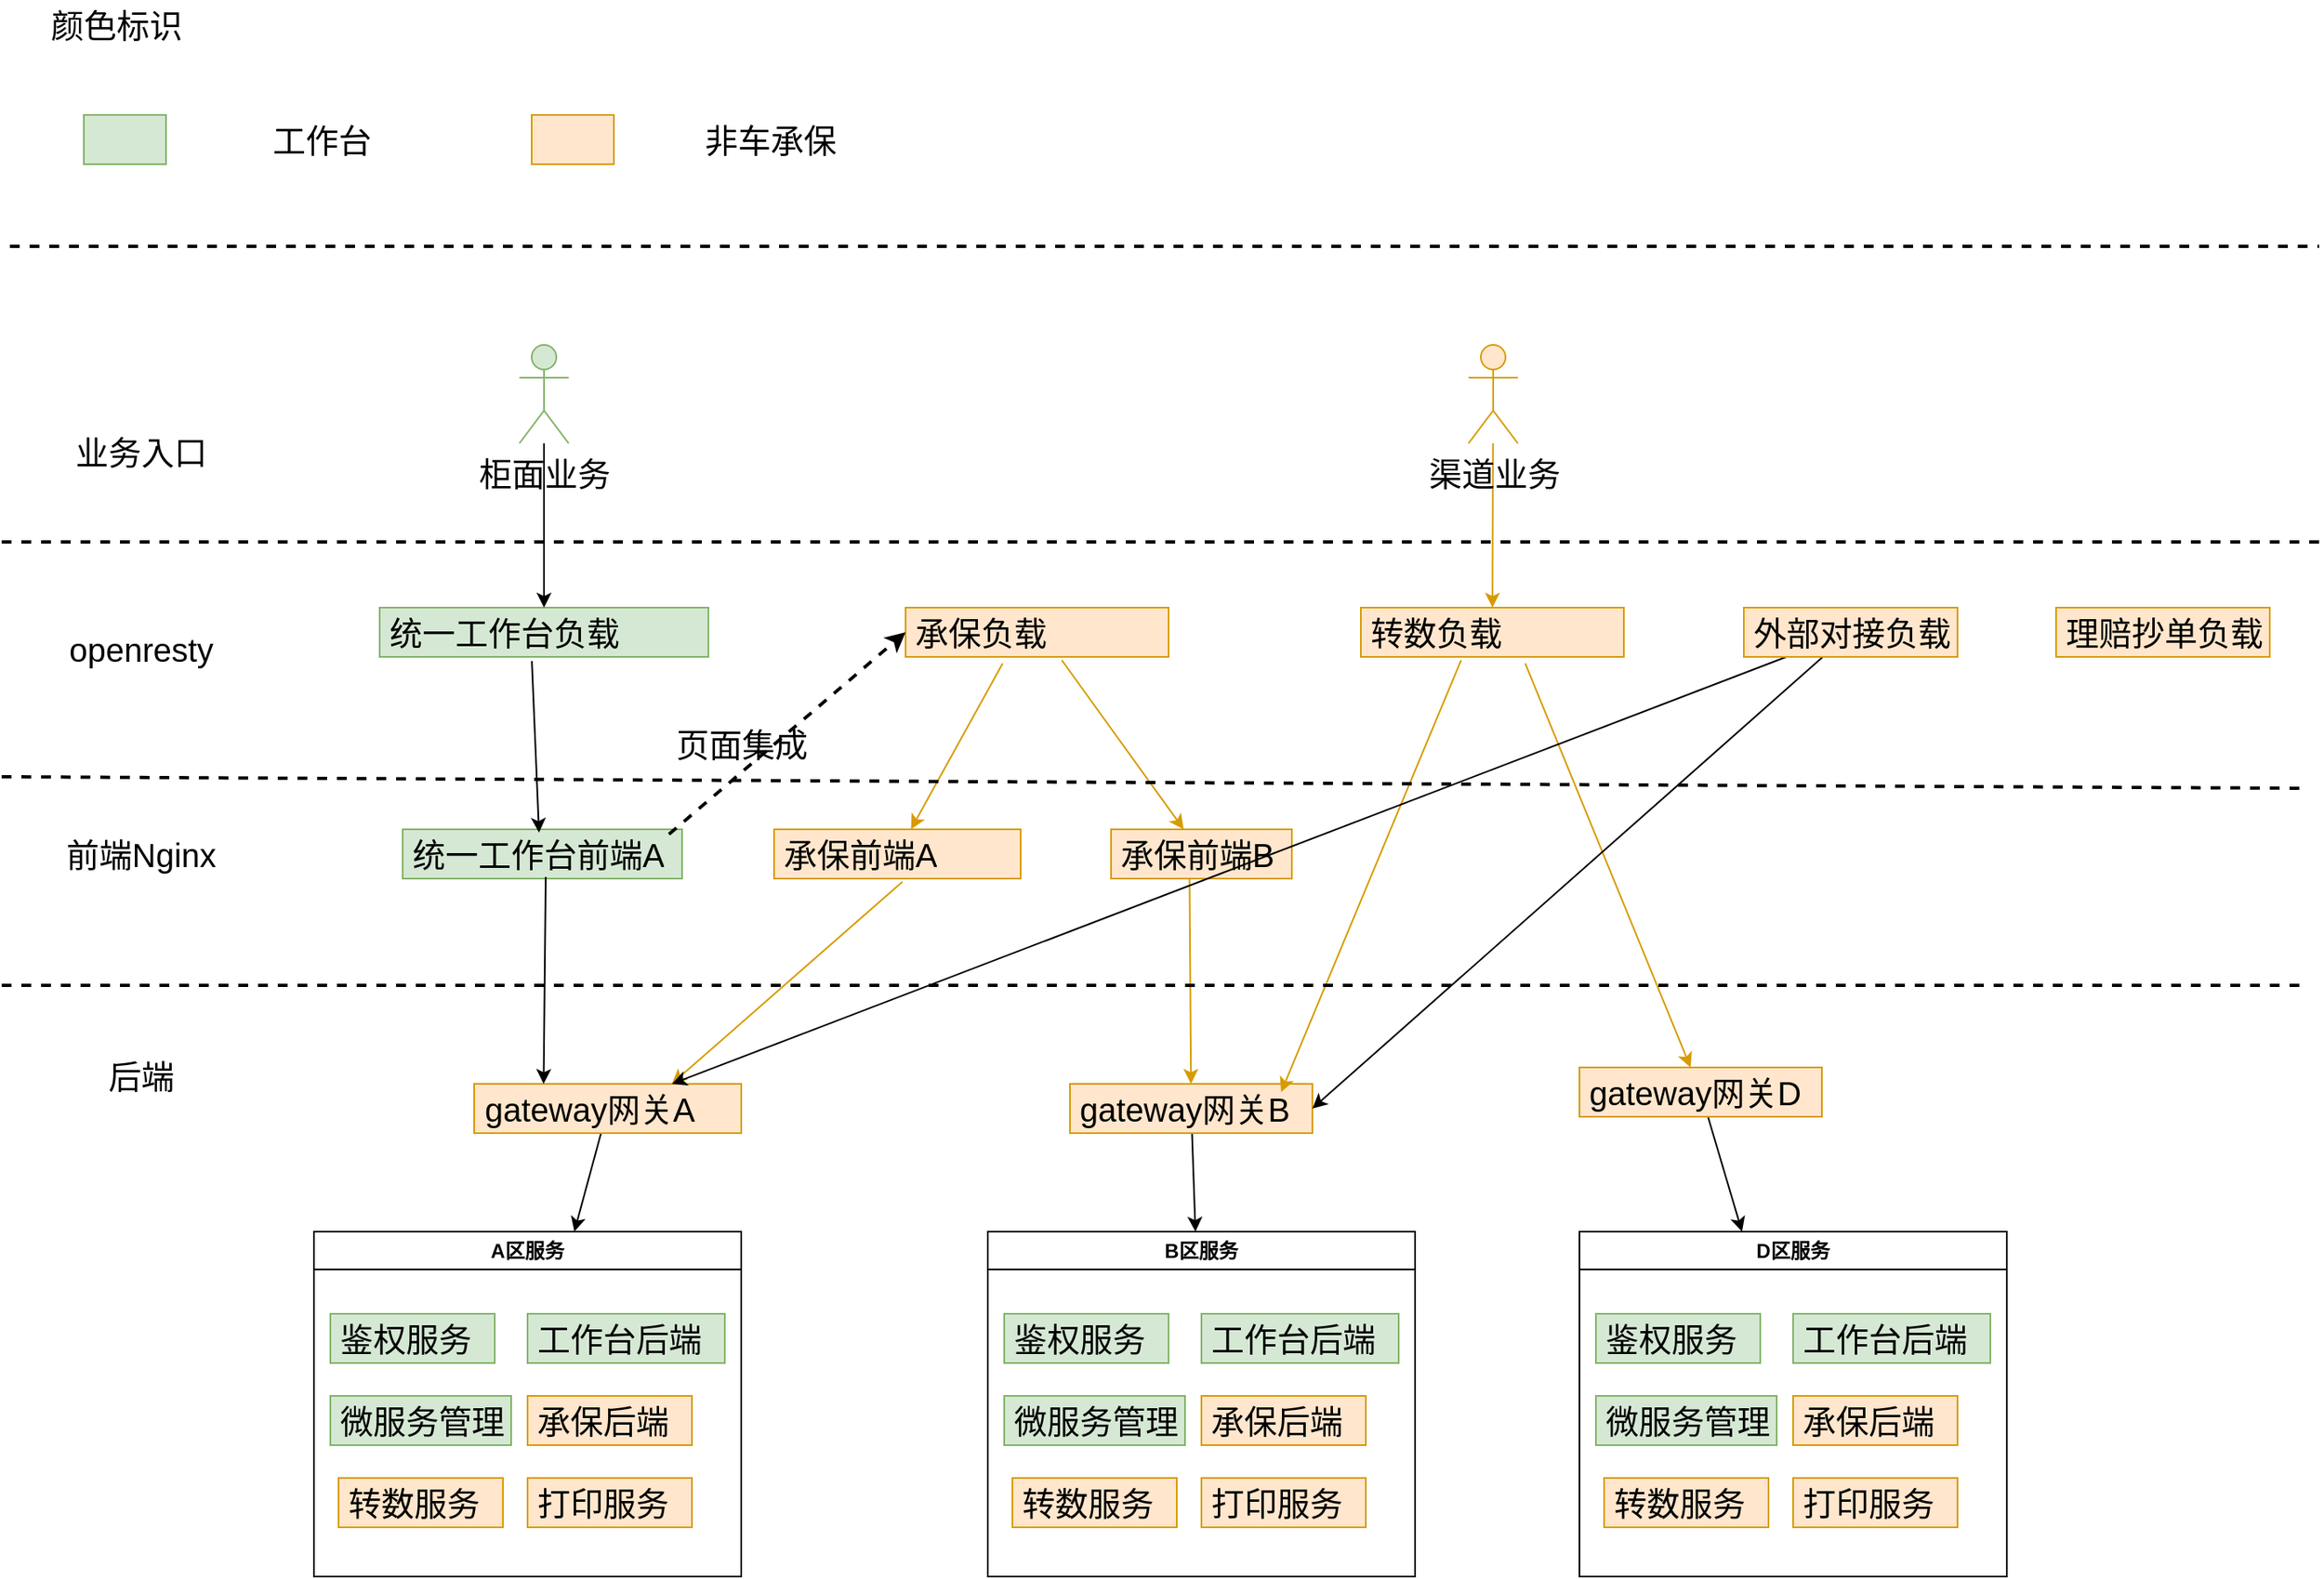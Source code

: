 <mxfile version="24.7.13" pages="6">
  <diagram name="第 1 页" id="eLbkbvb1n6lZxor_aUeG">
    <mxGraphModel dx="2876" dy="2209" grid="1" gridSize="10" guides="1" tooltips="1" connect="1" arrows="1" fold="1" page="1" pageScale="1" pageWidth="827" pageHeight="1169" math="0" shadow="0">
      <root>
        <mxCell id="0" />
        <mxCell id="1" parent="0" />
        <mxCell id="zzFww52JxvObhSJPxeZc-6" value="&lt;font style=&quot;font-size: 20px;&quot;&gt;统一工作台负载&lt;/font&gt;" style="text;strokeColor=#82b366;fillColor=#d5e8d4;align=left;verticalAlign=middle;spacingLeft=4;spacingRight=4;overflow=hidden;points=[[0,0.5],[1,0.5]];portConstraint=eastwest;rotatable=0;whiteSpace=wrap;html=1;" parent="1" vertex="1">
          <mxGeometry x="230" y="150" width="200" height="30" as="geometry" />
        </mxCell>
        <mxCell id="zzFww52JxvObhSJPxeZc-9" value="&lt;font style=&quot;font-size: 20px;&quot;&gt;统一工作台前端A&lt;/font&gt;" style="text;strokeColor=#82b366;fillColor=#d5e8d4;align=left;verticalAlign=middle;spacingLeft=4;spacingRight=4;overflow=hidden;points=[[0,0.5],[1,0.5]];portConstraint=eastwest;rotatable=0;whiteSpace=wrap;html=1;" parent="1" vertex="1">
          <mxGeometry x="244" y="285" width="170" height="30" as="geometry" />
        </mxCell>
        <mxCell id="zzFww52JxvObhSJPxeZc-14" value="" style="endArrow=classic;html=1;rounded=0;exitX=0.463;exitY=1.085;exitDx=0;exitDy=0;exitPerimeter=0;entryX=0.488;entryY=0.067;entryDx=0;entryDy=0;entryPerimeter=0;" parent="1" source="zzFww52JxvObhSJPxeZc-6" target="zzFww52JxvObhSJPxeZc-9" edge="1">
          <mxGeometry width="50" height="50" relative="1" as="geometry">
            <mxPoint x="255" y="260" as="sourcePoint" />
            <mxPoint x="315" y="280" as="targetPoint" />
          </mxGeometry>
        </mxCell>
        <mxCell id="zzFww52JxvObhSJPxeZc-15" value="&lt;font style=&quot;font-size: 20px;&quot;&gt;承保负载&lt;/font&gt;" style="text;strokeColor=#d79b00;fillColor=#ffe6cc;align=left;verticalAlign=middle;spacingLeft=4;spacingRight=4;overflow=hidden;points=[[0,0.5],[1,0.5]];portConstraint=eastwest;rotatable=0;whiteSpace=wrap;html=1;" parent="1" vertex="1">
          <mxGeometry x="550" y="150" width="160" height="30" as="geometry" />
        </mxCell>
        <mxCell id="zzFww52JxvObhSJPxeZc-16" value="&lt;font style=&quot;font-size: 20px;&quot;&gt;承保前端A&lt;/font&gt;" style="text;strokeColor=#d79b00;fillColor=#ffe6cc;align=left;verticalAlign=middle;spacingLeft=4;spacingRight=4;overflow=hidden;points=[[0,0.5],[1,0.5]];portConstraint=eastwest;rotatable=0;whiteSpace=wrap;html=1;" parent="1" vertex="1">
          <mxGeometry x="470" y="285" width="150" height="30" as="geometry" />
        </mxCell>
        <mxCell id="zzFww52JxvObhSJPxeZc-28" value="&lt;font style=&quot;font-size: 20px;&quot;&gt;承保前端B&lt;/font&gt;" style="text;strokeColor=#d79b00;fillColor=#ffe6cc;align=left;verticalAlign=middle;spacingLeft=4;spacingRight=4;overflow=hidden;points=[[0,0.5],[1,0.5]];portConstraint=eastwest;rotatable=0;whiteSpace=wrap;html=1;" parent="1" vertex="1">
          <mxGeometry x="675" y="285" width="110" height="30" as="geometry" />
        </mxCell>
        <mxCell id="YhqUZbHmCrir0P2Qtx8R-21" style="rounded=0;orthogonalLoop=1;jettySize=auto;html=1;" parent="1" source="zzFww52JxvObhSJPxeZc-29" target="YhqUZbHmCrir0P2Qtx8R-5" edge="1">
          <mxGeometry relative="1" as="geometry" />
        </mxCell>
        <mxCell id="zzFww52JxvObhSJPxeZc-29" value="&lt;font style=&quot;font-size: 20px;&quot;&gt;gateway网关A&lt;/font&gt;" style="text;strokeColor=#d79b00;fillColor=#ffe6cc;align=left;verticalAlign=middle;spacingLeft=4;spacingRight=4;overflow=hidden;points=[[0,0.5],[1,0.5]];portConstraint=eastwest;rotatable=0;whiteSpace=wrap;html=1;" parent="1" vertex="1">
          <mxGeometry x="287.5" y="440" width="162.5" height="30" as="geometry" />
        </mxCell>
        <mxCell id="YhqUZbHmCrir0P2Qtx8R-22" style="rounded=0;orthogonalLoop=1;jettySize=auto;html=1;" parent="1" source="zzFww52JxvObhSJPxeZc-30" target="YhqUZbHmCrir0P2Qtx8R-7" edge="1">
          <mxGeometry relative="1" as="geometry" />
        </mxCell>
        <mxCell id="zzFww52JxvObhSJPxeZc-30" value="&lt;font style=&quot;font-size: 20px;&quot;&gt;gateway网关B&lt;/font&gt;" style="text;strokeColor=#d79b00;fillColor=#ffe6cc;align=left;verticalAlign=middle;spacingLeft=4;spacingRight=4;overflow=hidden;points=[[0,0.5],[1,0.5]];portConstraint=eastwest;rotatable=0;whiteSpace=wrap;html=1;" parent="1" vertex="1">
          <mxGeometry x="650" y="440" width="147.5" height="30" as="geometry" />
        </mxCell>
        <mxCell id="zzFww52JxvObhSJPxeZc-34" value="" style="endArrow=classic;html=1;rounded=0;entryX=0.26;entryY=0;entryDx=0;entryDy=0;entryPerimeter=0;exitX=0.512;exitY=0.967;exitDx=0;exitDy=0;exitPerimeter=0;" parent="1" source="zzFww52JxvObhSJPxeZc-9" target="zzFww52JxvObhSJPxeZc-29" edge="1">
          <mxGeometry width="50" height="50" relative="1" as="geometry">
            <mxPoint x="295.0" y="298.6" as="sourcePoint" />
            <mxPoint x="554.55" y="315" as="targetPoint" />
          </mxGeometry>
        </mxCell>
        <mxCell id="zzFww52JxvObhSJPxeZc-35" value="" style="endArrow=classic;html=1;rounded=0;entryX=0.74;entryY=0;entryDx=0;entryDy=0;entryPerimeter=0;exitX=0.52;exitY=1.067;exitDx=0;exitDy=0;exitPerimeter=0;fillColor=#ffe6cc;strokeColor=#d79b00;" parent="1" source="zzFww52JxvObhSJPxeZc-16" target="zzFww52JxvObhSJPxeZc-29" edge="1">
          <mxGeometry width="50" height="50" relative="1" as="geometry">
            <mxPoint x="627.764" y="295" as="sourcePoint" />
            <mxPoint x="784.55" y="355" as="targetPoint" />
          </mxGeometry>
        </mxCell>
        <mxCell id="zzFww52JxvObhSJPxeZc-36" value="" style="endArrow=classic;html=1;rounded=0;exitX=0.434;exitY=0.982;exitDx=0;exitDy=0;exitPerimeter=0;fillColor=#ffe6cc;strokeColor=#d79b00;" parent="1" source="zzFww52JxvObhSJPxeZc-28" target="zzFww52JxvObhSJPxeZc-30" edge="1">
          <mxGeometry width="50" height="50" relative="1" as="geometry">
            <mxPoint x="653" y="435" as="sourcePoint" />
            <mxPoint x="823" y="405" as="targetPoint" />
          </mxGeometry>
        </mxCell>
        <mxCell id="-9IgAf5YJr9mfcpTOxvQ-3" value="" style="rounded=0;whiteSpace=wrap;html=1;fillColor=#d5e8d4;strokeColor=#82b366;" parent="1" vertex="1">
          <mxGeometry x="50" y="-150" width="50" height="30" as="geometry" />
        </mxCell>
        <mxCell id="-9IgAf5YJr9mfcpTOxvQ-4" value="&lt;font style=&quot;font-size: 20px;&quot;&gt;工作台&lt;/font&gt;" style="text;html=1;align=center;verticalAlign=middle;whiteSpace=wrap;rounded=0;" parent="1" vertex="1">
          <mxGeometry x="125" y="-150" width="140" height="30" as="geometry" />
        </mxCell>
        <mxCell id="-9IgAf5YJr9mfcpTOxvQ-7" value="" style="rounded=0;whiteSpace=wrap;html=1;fillColor=#ffe6cc;strokeColor=#d79b00;" parent="1" vertex="1">
          <mxGeometry x="322.5" y="-150" width="50" height="30" as="geometry" />
        </mxCell>
        <mxCell id="-9IgAf5YJr9mfcpTOxvQ-8" value="&lt;font style=&quot;font-size: 20px;&quot;&gt;非车承保&lt;/font&gt;" style="text;html=1;align=center;verticalAlign=middle;whiteSpace=wrap;rounded=0;" parent="1" vertex="1">
          <mxGeometry x="397.5" y="-150" width="140" height="30" as="geometry" />
        </mxCell>
        <mxCell id="-9IgAf5YJr9mfcpTOxvQ-9" value="" style="endArrow=none;dashed=1;html=1;rounded=0;strokeWidth=2;" parent="1" edge="1">
          <mxGeometry width="50" height="50" relative="1" as="geometry">
            <mxPoint x="5" y="-70" as="sourcePoint" />
            <mxPoint x="1410" y="-70" as="targetPoint" />
          </mxGeometry>
        </mxCell>
        <mxCell id="-9IgAf5YJr9mfcpTOxvQ-10" value="&lt;font style=&quot;font-size: 20px;&quot;&gt;颜色标识&lt;br&gt;&lt;/font&gt;" style="text;html=1;align=center;verticalAlign=middle;whiteSpace=wrap;rounded=0;" parent="1" vertex="1">
          <mxGeometry x="10" y="-220" width="120" height="30" as="geometry" />
        </mxCell>
        <mxCell id="_Mv-QMsfPdluF9xNzbTH-7" value="&lt;span style=&quot;font-size: 20px;&quot;&gt;转数负载&lt;/span&gt;" style="text;strokeColor=#d79b00;fillColor=#ffe6cc;align=left;verticalAlign=middle;spacingLeft=4;spacingRight=4;overflow=hidden;points=[[0,0.5],[1,0.5]];portConstraint=eastwest;rotatable=0;whiteSpace=wrap;html=1;" parent="1" vertex="1">
          <mxGeometry x="827" y="150" width="160" height="30" as="geometry" />
        </mxCell>
        <mxCell id="YhqUZbHmCrir0P2Qtx8R-23" style="rounded=0;orthogonalLoop=1;jettySize=auto;html=1;" parent="1" source="_Mv-QMsfPdluF9xNzbTH-9" target="YhqUZbHmCrir0P2Qtx8R-14" edge="1">
          <mxGeometry relative="1" as="geometry" />
        </mxCell>
        <mxCell id="_Mv-QMsfPdluF9xNzbTH-9" value="&lt;font style=&quot;font-size: 20px;&quot;&gt;gateway网关D&lt;/font&gt;" style="text;strokeColor=#d79b00;fillColor=#ffe6cc;align=left;verticalAlign=middle;spacingLeft=4;spacingRight=4;overflow=hidden;points=[[0,0.5],[1,0.5]];portConstraint=eastwest;rotatable=0;whiteSpace=wrap;html=1;" parent="1" vertex="1">
          <mxGeometry x="960" y="430" width="147.5" height="30" as="geometry" />
        </mxCell>
        <mxCell id="_Mv-QMsfPdluF9xNzbTH-10" value="" style="endArrow=classic;html=1;rounded=0;exitX=0.369;exitY=1.133;exitDx=0;exitDy=0;exitPerimeter=0;fillColor=#ffe6cc;strokeColor=#d79b00;" parent="1" source="zzFww52JxvObhSJPxeZc-15" target="zzFww52JxvObhSJPxeZc-16" edge="1">
          <mxGeometry width="50" height="50" relative="1" as="geometry">
            <mxPoint x="318" y="193" as="sourcePoint" />
            <mxPoint x="325" y="290" as="targetPoint" />
          </mxGeometry>
        </mxCell>
        <mxCell id="_Mv-QMsfPdluF9xNzbTH-11" value="" style="endArrow=classic;html=1;rounded=0;exitX=0.594;exitY=1.067;exitDx=0;exitDy=0;exitPerimeter=0;fillColor=#ffe6cc;strokeColor=#d79b00;" parent="1" source="zzFww52JxvObhSJPxeZc-15" target="zzFww52JxvObhSJPxeZc-28" edge="1">
          <mxGeometry width="50" height="50" relative="1" as="geometry">
            <mxPoint x="619" y="194" as="sourcePoint" />
            <mxPoint x="720" y="280" as="targetPoint" />
          </mxGeometry>
        </mxCell>
        <mxCell id="_Mv-QMsfPdluF9xNzbTH-12" value="" style="endArrow=classic;html=1;rounded=0;exitX=0.381;exitY=1.067;exitDx=0;exitDy=0;exitPerimeter=0;entryX=0.871;entryY=0.167;entryDx=0;entryDy=0;entryPerimeter=0;fillColor=#ffe6cc;strokeColor=#d79b00;" parent="1" source="_Mv-QMsfPdluF9xNzbTH-7" target="zzFww52JxvObhSJPxeZc-30" edge="1">
          <mxGeometry width="50" height="50" relative="1" as="geometry">
            <mxPoint x="170" y="510" as="sourcePoint" />
            <mxPoint x="220" y="460" as="targetPoint" />
          </mxGeometry>
        </mxCell>
        <mxCell id="_Mv-QMsfPdluF9xNzbTH-13" value="" style="endArrow=classic;html=1;rounded=0;exitX=0.625;exitY=1.133;exitDx=0;exitDy=0;exitPerimeter=0;fillColor=#ffe6cc;strokeColor=#d79b00;" parent="1" source="_Mv-QMsfPdluF9xNzbTH-7" target="_Mv-QMsfPdluF9xNzbTH-9" edge="1">
          <mxGeometry width="50" height="50" relative="1" as="geometry">
            <mxPoint x="898" y="182" as="sourcePoint" />
            <mxPoint x="791" y="400" as="targetPoint" />
          </mxGeometry>
        </mxCell>
        <mxCell id="_Mv-QMsfPdluF9xNzbTH-17" value="" style="endArrow=classic;html=1;rounded=0;dashed=1;strokeWidth=2;entryX=0;entryY=0.5;entryDx=0;entryDy=0;exitX=0.953;exitY=0.1;exitDx=0;exitDy=0;exitPerimeter=0;" parent="1" source="zzFww52JxvObhSJPxeZc-9" target="zzFww52JxvObhSJPxeZc-15" edge="1">
          <mxGeometry width="50" height="50" relative="1" as="geometry">
            <mxPoint x="410" y="280" as="sourcePoint" />
            <mxPoint x="520" y="170" as="targetPoint" />
          </mxGeometry>
        </mxCell>
        <mxCell id="_Mv-QMsfPdluF9xNzbTH-18" value="&lt;font style=&quot;font-size: 20px;&quot;&gt;页面集成&lt;/font&gt;" style="text;html=1;align=center;verticalAlign=middle;resizable=0;points=[];autosize=1;strokeColor=none;fillColor=none;" parent="1" vertex="1">
          <mxGeometry x="400" y="213" width="100" height="40" as="geometry" />
        </mxCell>
        <mxCell id="_Mv-QMsfPdluF9xNzbTH-24" value="" style="rounded=0;orthogonalLoop=1;jettySize=auto;html=1;strokeColor=none;" parent="1" source="_Mv-QMsfPdluF9xNzbTH-21" target="zzFww52JxvObhSJPxeZc-6" edge="1">
          <mxGeometry relative="1" as="geometry" />
        </mxCell>
        <mxCell id="_Mv-QMsfPdluF9xNzbTH-25" value="" style="rounded=0;orthogonalLoop=1;jettySize=auto;html=1;" parent="1" source="_Mv-QMsfPdluF9xNzbTH-21" target="zzFww52JxvObhSJPxeZc-6" edge="1">
          <mxGeometry relative="1" as="geometry" />
        </mxCell>
        <mxCell id="_Mv-QMsfPdluF9xNzbTH-21" value="&lt;font style=&quot;font-size: 20px;&quot;&gt;柜面业务&lt;/font&gt;" style="shape=umlActor;verticalLabelPosition=bottom;verticalAlign=top;html=1;outlineConnect=0;fillColor=#d5e8d4;strokeColor=#82b366;" parent="1" vertex="1">
          <mxGeometry x="315" y="-10" width="30" height="60" as="geometry" />
        </mxCell>
        <mxCell id="_Mv-QMsfPdluF9xNzbTH-30" value="" style="rounded=0;orthogonalLoop=1;jettySize=auto;html=1;fillColor=#ffe6cc;strokeColor=#d79b00;" parent="1" source="_Mv-QMsfPdluF9xNzbTH-29" target="_Mv-QMsfPdluF9xNzbTH-7" edge="1">
          <mxGeometry relative="1" as="geometry" />
        </mxCell>
        <mxCell id="_Mv-QMsfPdluF9xNzbTH-29" value="&lt;font style=&quot;font-size: 20px;&quot;&gt;渠道业务&lt;/font&gt;" style="shape=umlActor;verticalLabelPosition=bottom;verticalAlign=top;html=1;outlineConnect=0;fillColor=#ffe6cc;strokeColor=#d79b00;" parent="1" vertex="1">
          <mxGeometry x="892.5" y="-10" width="30" height="60" as="geometry" />
        </mxCell>
        <mxCell id="_Mv-QMsfPdluF9xNzbTH-32" value="" style="endArrow=none;dashed=1;html=1;rounded=0;strokeWidth=2;" parent="1" edge="1">
          <mxGeometry width="50" height="50" relative="1" as="geometry">
            <mxPoint y="110" as="sourcePoint" />
            <mxPoint x="1410" y="110" as="targetPoint" />
          </mxGeometry>
        </mxCell>
        <mxCell id="_Mv-QMsfPdluF9xNzbTH-33" value="" style="endArrow=none;dashed=1;html=1;rounded=0;strokeWidth=2;" parent="1" edge="1">
          <mxGeometry width="50" height="50" relative="1" as="geometry">
            <mxPoint y="253" as="sourcePoint" />
            <mxPoint x="1400" y="260" as="targetPoint" />
          </mxGeometry>
        </mxCell>
        <mxCell id="_Mv-QMsfPdluF9xNzbTH-34" value="" style="endArrow=none;dashed=1;html=1;rounded=0;strokeWidth=2;" parent="1" edge="1">
          <mxGeometry width="50" height="50" relative="1" as="geometry">
            <mxPoint y="380" as="sourcePoint" />
            <mxPoint x="1400" y="380" as="targetPoint" />
          </mxGeometry>
        </mxCell>
        <mxCell id="_Mv-QMsfPdluF9xNzbTH-35" value="&lt;font style=&quot;font-size: 20px;&quot;&gt;业务入口&lt;/font&gt;" style="text;html=1;align=center;verticalAlign=middle;whiteSpace=wrap;rounded=0;" parent="1" vertex="1">
          <mxGeometry x="30" y="40" width="110" height="30" as="geometry" />
        </mxCell>
        <mxCell id="_Mv-QMsfPdluF9xNzbTH-36" value="&lt;span style=&quot;font-size: 20px;&quot;&gt;openresty&lt;/span&gt;" style="text;html=1;align=center;verticalAlign=middle;whiteSpace=wrap;rounded=0;" parent="1" vertex="1">
          <mxGeometry x="25" y="160" width="120" height="30" as="geometry" />
        </mxCell>
        <mxCell id="_Mv-QMsfPdluF9xNzbTH-37" value="&lt;font style=&quot;font-size: 20px;&quot;&gt;前端Nginx&lt;/font&gt;" style="text;html=1;align=center;verticalAlign=middle;whiteSpace=wrap;rounded=0;" parent="1" vertex="1">
          <mxGeometry x="30" y="285" width="110" height="30" as="geometry" />
        </mxCell>
        <mxCell id="_Mv-QMsfPdluF9xNzbTH-38" value="&lt;font style=&quot;font-size: 20px;&quot;&gt;后端&lt;/font&gt;" style="text;html=1;align=center;verticalAlign=middle;whiteSpace=wrap;rounded=0;" parent="1" vertex="1">
          <mxGeometry x="30" y="420" width="110" height="30" as="geometry" />
        </mxCell>
        <mxCell id="YhqUZbHmCrir0P2Qtx8R-5" value="A区服务" style="swimlane;whiteSpace=wrap;html=1;" parent="1" vertex="1">
          <mxGeometry x="190" y="530" width="260" height="210" as="geometry" />
        </mxCell>
        <mxCell id="v2bsyITj-RXW0cMdjyZ3-2" value="&lt;font style=&quot;font-size: 20px;&quot;&gt;鉴权服务&lt;br&gt;&lt;/font&gt;" style="text;strokeColor=#82b366;fillColor=#d5e8d4;align=left;verticalAlign=middle;spacingLeft=4;spacingRight=4;overflow=hidden;points=[[0,0.5],[1,0.5]];portConstraint=eastwest;rotatable=0;whiteSpace=wrap;html=1;" parent="YhqUZbHmCrir0P2Qtx8R-5" vertex="1">
          <mxGeometry x="10" y="50" width="100" height="30" as="geometry" />
        </mxCell>
        <mxCell id="v2bsyITj-RXW0cMdjyZ3-3" value="&lt;font style=&quot;font-size: 20px;&quot;&gt;工作台后端&lt;/font&gt;" style="text;strokeColor=#82b366;fillColor=#d5e8d4;align=left;verticalAlign=middle;spacingLeft=4;spacingRight=4;overflow=hidden;points=[[0,0.5],[1,0.5]];portConstraint=eastwest;rotatable=0;whiteSpace=wrap;html=1;" parent="YhqUZbHmCrir0P2Qtx8R-5" vertex="1">
          <mxGeometry x="130" y="50" width="120" height="30" as="geometry" />
        </mxCell>
        <mxCell id="v2bsyITj-RXW0cMdjyZ3-4" value="&lt;font style=&quot;font-size: 20px;&quot;&gt;微服务管理&lt;br&gt;&lt;/font&gt;" style="text;strokeColor=#82b366;fillColor=#d5e8d4;align=left;verticalAlign=middle;spacingLeft=4;spacingRight=4;overflow=hidden;points=[[0,0.5],[1,0.5]];portConstraint=eastwest;rotatable=0;whiteSpace=wrap;html=1;" parent="YhqUZbHmCrir0P2Qtx8R-5" vertex="1">
          <mxGeometry x="10" y="100" width="110" height="30" as="geometry" />
        </mxCell>
        <mxCell id="iz8ya8l40nEA6bD37sQJ-1" value="&lt;font style=&quot;font-size: 20px;&quot;&gt;承保后端&lt;/font&gt;" style="text;strokeColor=#d79b00;fillColor=#ffe6cc;align=left;verticalAlign=middle;spacingLeft=4;spacingRight=4;overflow=hidden;points=[[0,0.5],[1,0.5]];portConstraint=eastwest;rotatable=0;whiteSpace=wrap;html=1;" parent="YhqUZbHmCrir0P2Qtx8R-5" vertex="1">
          <mxGeometry x="130" y="100" width="100" height="30" as="geometry" />
        </mxCell>
        <mxCell id="iz8ya8l40nEA6bD37sQJ-2" value="&lt;font style=&quot;font-size: 20px;&quot;&gt;转数服务&lt;br&gt;&lt;/font&gt;" style="text;strokeColor=#d79b00;fillColor=#ffe6cc;align=left;verticalAlign=middle;spacingLeft=4;spacingRight=4;overflow=hidden;points=[[0,0.5],[1,0.5]];portConstraint=eastwest;rotatable=0;whiteSpace=wrap;html=1;" parent="YhqUZbHmCrir0P2Qtx8R-5" vertex="1">
          <mxGeometry x="15" y="150" width="100" height="30" as="geometry" />
        </mxCell>
        <mxCell id="iz8ya8l40nEA6bD37sQJ-3" value="&lt;font style=&quot;font-size: 20px;&quot;&gt;打印服务&lt;/font&gt;" style="text;strokeColor=#d79b00;fillColor=#ffe6cc;align=left;verticalAlign=middle;spacingLeft=4;spacingRight=4;overflow=hidden;points=[[0,0.5],[1,0.5]];portConstraint=eastwest;rotatable=0;whiteSpace=wrap;html=1;" parent="YhqUZbHmCrir0P2Qtx8R-5" vertex="1">
          <mxGeometry x="130" y="150" width="100" height="30" as="geometry" />
        </mxCell>
        <mxCell id="YhqUZbHmCrir0P2Qtx8R-7" value="B区服务" style="swimlane;whiteSpace=wrap;html=1;" parent="1" vertex="1">
          <mxGeometry x="600" y="530" width="260" height="210" as="geometry" />
        </mxCell>
        <mxCell id="YhqUZbHmCrir0P2Qtx8R-8" value="&lt;font style=&quot;font-size: 20px;&quot;&gt;鉴权服务&lt;br&gt;&lt;/font&gt;" style="text;strokeColor=#82b366;fillColor=#d5e8d4;align=left;verticalAlign=middle;spacingLeft=4;spacingRight=4;overflow=hidden;points=[[0,0.5],[1,0.5]];portConstraint=eastwest;rotatable=0;whiteSpace=wrap;html=1;" parent="YhqUZbHmCrir0P2Qtx8R-7" vertex="1">
          <mxGeometry x="10" y="50" width="100" height="30" as="geometry" />
        </mxCell>
        <mxCell id="YhqUZbHmCrir0P2Qtx8R-9" value="&lt;font style=&quot;font-size: 20px;&quot;&gt;工作台后端&lt;/font&gt;" style="text;strokeColor=#82b366;fillColor=#d5e8d4;align=left;verticalAlign=middle;spacingLeft=4;spacingRight=4;overflow=hidden;points=[[0,0.5],[1,0.5]];portConstraint=eastwest;rotatable=0;whiteSpace=wrap;html=1;" parent="YhqUZbHmCrir0P2Qtx8R-7" vertex="1">
          <mxGeometry x="130" y="50" width="120" height="30" as="geometry" />
        </mxCell>
        <mxCell id="YhqUZbHmCrir0P2Qtx8R-10" value="&lt;font style=&quot;font-size: 20px;&quot;&gt;微服务管理&lt;br&gt;&lt;/font&gt;" style="text;strokeColor=#82b366;fillColor=#d5e8d4;align=left;verticalAlign=middle;spacingLeft=4;spacingRight=4;overflow=hidden;points=[[0,0.5],[1,0.5]];portConstraint=eastwest;rotatable=0;whiteSpace=wrap;html=1;" parent="YhqUZbHmCrir0P2Qtx8R-7" vertex="1">
          <mxGeometry x="10" y="100" width="110" height="30" as="geometry" />
        </mxCell>
        <mxCell id="YhqUZbHmCrir0P2Qtx8R-11" value="&lt;font style=&quot;font-size: 20px;&quot;&gt;承保后端&lt;/font&gt;" style="text;strokeColor=#d79b00;fillColor=#ffe6cc;align=left;verticalAlign=middle;spacingLeft=4;spacingRight=4;overflow=hidden;points=[[0,0.5],[1,0.5]];portConstraint=eastwest;rotatable=0;whiteSpace=wrap;html=1;" parent="YhqUZbHmCrir0P2Qtx8R-7" vertex="1">
          <mxGeometry x="130" y="100" width="100" height="30" as="geometry" />
        </mxCell>
        <mxCell id="YhqUZbHmCrir0P2Qtx8R-12" value="&lt;font style=&quot;font-size: 20px;&quot;&gt;转数服务&lt;br&gt;&lt;/font&gt;" style="text;strokeColor=#d79b00;fillColor=#ffe6cc;align=left;verticalAlign=middle;spacingLeft=4;spacingRight=4;overflow=hidden;points=[[0,0.5],[1,0.5]];portConstraint=eastwest;rotatable=0;whiteSpace=wrap;html=1;" parent="YhqUZbHmCrir0P2Qtx8R-7" vertex="1">
          <mxGeometry x="15" y="150" width="100" height="30" as="geometry" />
        </mxCell>
        <mxCell id="YhqUZbHmCrir0P2Qtx8R-13" value="&lt;font style=&quot;font-size: 20px;&quot;&gt;打印服务&lt;/font&gt;" style="text;strokeColor=#d79b00;fillColor=#ffe6cc;align=left;verticalAlign=middle;spacingLeft=4;spacingRight=4;overflow=hidden;points=[[0,0.5],[1,0.5]];portConstraint=eastwest;rotatable=0;whiteSpace=wrap;html=1;" parent="YhqUZbHmCrir0P2Qtx8R-7" vertex="1">
          <mxGeometry x="130" y="150" width="100" height="30" as="geometry" />
        </mxCell>
        <mxCell id="YhqUZbHmCrir0P2Qtx8R-14" value="D区服务" style="swimlane;whiteSpace=wrap;html=1;" parent="1" vertex="1">
          <mxGeometry x="960" y="530" width="260" height="210" as="geometry" />
        </mxCell>
        <mxCell id="YhqUZbHmCrir0P2Qtx8R-15" value="&lt;font style=&quot;font-size: 20px;&quot;&gt;鉴权服务&lt;br&gt;&lt;/font&gt;" style="text;strokeColor=#82b366;fillColor=#d5e8d4;align=left;verticalAlign=middle;spacingLeft=4;spacingRight=4;overflow=hidden;points=[[0,0.5],[1,0.5]];portConstraint=eastwest;rotatable=0;whiteSpace=wrap;html=1;" parent="YhqUZbHmCrir0P2Qtx8R-14" vertex="1">
          <mxGeometry x="10" y="50" width="100" height="30" as="geometry" />
        </mxCell>
        <mxCell id="YhqUZbHmCrir0P2Qtx8R-16" value="&lt;font style=&quot;font-size: 20px;&quot;&gt;工作台后端&lt;/font&gt;" style="text;strokeColor=#82b366;fillColor=#d5e8d4;align=left;verticalAlign=middle;spacingLeft=4;spacingRight=4;overflow=hidden;points=[[0,0.5],[1,0.5]];portConstraint=eastwest;rotatable=0;whiteSpace=wrap;html=1;" parent="YhqUZbHmCrir0P2Qtx8R-14" vertex="1">
          <mxGeometry x="130" y="50" width="120" height="30" as="geometry" />
        </mxCell>
        <mxCell id="YhqUZbHmCrir0P2Qtx8R-17" value="&lt;font style=&quot;font-size: 20px;&quot;&gt;微服务管理&lt;br&gt;&lt;/font&gt;" style="text;strokeColor=#82b366;fillColor=#d5e8d4;align=left;verticalAlign=middle;spacingLeft=4;spacingRight=4;overflow=hidden;points=[[0,0.5],[1,0.5]];portConstraint=eastwest;rotatable=0;whiteSpace=wrap;html=1;" parent="YhqUZbHmCrir0P2Qtx8R-14" vertex="1">
          <mxGeometry x="10" y="100" width="110" height="30" as="geometry" />
        </mxCell>
        <mxCell id="YhqUZbHmCrir0P2Qtx8R-18" value="&lt;font style=&quot;font-size: 20px;&quot;&gt;承保后端&lt;/font&gt;" style="text;strokeColor=#d79b00;fillColor=#ffe6cc;align=left;verticalAlign=middle;spacingLeft=4;spacingRight=4;overflow=hidden;points=[[0,0.5],[1,0.5]];portConstraint=eastwest;rotatable=0;whiteSpace=wrap;html=1;" parent="YhqUZbHmCrir0P2Qtx8R-14" vertex="1">
          <mxGeometry x="130" y="100" width="100" height="30" as="geometry" />
        </mxCell>
        <mxCell id="YhqUZbHmCrir0P2Qtx8R-19" value="&lt;font style=&quot;font-size: 20px;&quot;&gt;转数服务&lt;br&gt;&lt;/font&gt;" style="text;strokeColor=#d79b00;fillColor=#ffe6cc;align=left;verticalAlign=middle;spacingLeft=4;spacingRight=4;overflow=hidden;points=[[0,0.5],[1,0.5]];portConstraint=eastwest;rotatable=0;whiteSpace=wrap;html=1;" parent="YhqUZbHmCrir0P2Qtx8R-14" vertex="1">
          <mxGeometry x="15" y="150" width="100" height="30" as="geometry" />
        </mxCell>
        <mxCell id="YhqUZbHmCrir0P2Qtx8R-20" value="&lt;font style=&quot;font-size: 20px;&quot;&gt;打印服务&lt;/font&gt;" style="text;strokeColor=#d79b00;fillColor=#ffe6cc;align=left;verticalAlign=middle;spacingLeft=4;spacingRight=4;overflow=hidden;points=[[0,0.5],[1,0.5]];portConstraint=eastwest;rotatable=0;whiteSpace=wrap;html=1;" parent="YhqUZbHmCrir0P2Qtx8R-14" vertex="1">
          <mxGeometry x="130" y="150" width="100" height="30" as="geometry" />
        </mxCell>
        <mxCell id="HVEhvTl7xMBJdvBm893_-1" value="&lt;font style=&quot;font-size: 20px;&quot;&gt;理赔抄单负载&lt;/font&gt;" style="text;strokeColor=#d79b00;fillColor=#ffe6cc;align=left;verticalAlign=middle;spacingLeft=4;spacingRight=4;overflow=hidden;points=[[0,0.5],[1,0.5]];portConstraint=eastwest;rotatable=0;whiteSpace=wrap;html=1;" parent="1" vertex="1">
          <mxGeometry x="1250" y="150" width="130" height="30" as="geometry" />
        </mxCell>
        <mxCell id="OUB2QWzZqLYNGuEK_C9J-3" style="rounded=0;orthogonalLoop=1;jettySize=auto;html=1;entryX=1;entryY=0.5;entryDx=0;entryDy=0;" edge="1" parent="1" source="HVEhvTl7xMBJdvBm893_-2" target="zzFww52JxvObhSJPxeZc-30">
          <mxGeometry relative="1" as="geometry" />
        </mxCell>
        <mxCell id="OUB2QWzZqLYNGuEK_C9J-5" style="rounded=0;orthogonalLoop=1;jettySize=auto;html=1;" edge="1" parent="1" source="HVEhvTl7xMBJdvBm893_-2" target="zzFww52JxvObhSJPxeZc-29">
          <mxGeometry relative="1" as="geometry" />
        </mxCell>
        <mxCell id="HVEhvTl7xMBJdvBm893_-2" value="&lt;font style=&quot;font-size: 20px;&quot;&gt;外部对接负载&lt;/font&gt;" style="text;strokeColor=#d79b00;fillColor=#ffe6cc;align=left;verticalAlign=middle;spacingLeft=4;spacingRight=4;overflow=hidden;points=[[0,0.5],[1,0.5]];portConstraint=eastwest;rotatable=0;whiteSpace=wrap;html=1;" parent="1" vertex="1">
          <mxGeometry x="1060" y="150" width="130" height="30" as="geometry" />
        </mxCell>
      </root>
    </mxGraphModel>
  </diagram>
  <diagram name="第 1 页 的副本" id="xvPf5E8jtC9SczR2i2b-">
    <mxGraphModel dx="2195" dy="1959" grid="1" gridSize="10" guides="1" tooltips="1" connect="1" arrows="1" fold="1" page="1" pageScale="1" pageWidth="827" pageHeight="1169" math="0" shadow="0">
      <root>
        <mxCell id="zqpwVvG3D1p32dAbVSsH-0" />
        <mxCell id="zqpwVvG3D1p32dAbVSsH-1" parent="zqpwVvG3D1p32dAbVSsH-0" />
        <mxCell id="zqpwVvG3D1p32dAbVSsH-2" value="&lt;font style=&quot;font-size: 20px;&quot;&gt;统一工作台负载&lt;/font&gt;" style="text;strokeColor=#82b366;fillColor=#d5e8d4;align=left;verticalAlign=middle;spacingLeft=4;spacingRight=4;overflow=hidden;points=[[0,0.5],[1,0.5]];portConstraint=eastwest;rotatable=0;whiteSpace=wrap;html=1;" vertex="1" parent="zqpwVvG3D1p32dAbVSsH-1">
          <mxGeometry x="180" y="160" width="200" height="30" as="geometry" />
        </mxCell>
        <mxCell id="EPb-S06rSrjNzR7FO8n2-6" style="rounded=0;orthogonalLoop=1;jettySize=auto;html=1;entryX=0;entryY=0.5;entryDx=0;entryDy=0;" edge="1" parent="zqpwVvG3D1p32dAbVSsH-1" source="zqpwVvG3D1p32dAbVSsH-3" target="zqpwVvG3D1p32dAbVSsH-5">
          <mxGeometry relative="1" as="geometry" />
        </mxCell>
        <mxCell id="EPb-S06rSrjNzR7FO8n2-8" value="&lt;font style=&quot;font-size: 20px;&quot;&gt;页面集成&lt;/font&gt;" style="edgeLabel;html=1;align=center;verticalAlign=middle;resizable=0;points=[];" vertex="1" connectable="0" parent="EPb-S06rSrjNzR7FO8n2-6">
          <mxGeometry x="-0.255" relative="1" as="geometry">
            <mxPoint as="offset" />
          </mxGeometry>
        </mxCell>
        <mxCell id="zqpwVvG3D1p32dAbVSsH-3" value="&lt;font style=&quot;font-size: 20px;&quot;&gt;统一工作台前端&lt;/font&gt;" style="text;strokeColor=#82b366;fillColor=#d5e8d4;align=left;verticalAlign=middle;spacingLeft=4;spacingRight=4;overflow=hidden;points=[[0,0.5],[1,0.5]];portConstraint=eastwest;rotatable=0;whiteSpace=wrap;html=1;" vertex="1" parent="zqpwVvG3D1p32dAbVSsH-1">
          <mxGeometry x="191.25" y="325" width="170" height="30" as="geometry" />
        </mxCell>
        <mxCell id="zqpwVvG3D1p32dAbVSsH-4" value="" style="endArrow=classic;html=1;rounded=0;exitX=0.463;exitY=1.085;exitDx=0;exitDy=0;exitPerimeter=0;entryX=0.488;entryY=0.067;entryDx=0;entryDy=0;entryPerimeter=0;" edge="1" parent="zqpwVvG3D1p32dAbVSsH-1" source="zqpwVvG3D1p32dAbVSsH-2" target="zqpwVvG3D1p32dAbVSsH-3">
          <mxGeometry width="50" height="50" relative="1" as="geometry">
            <mxPoint x="205" y="270" as="sourcePoint" />
            <mxPoint x="265" y="290" as="targetPoint" />
          </mxGeometry>
        </mxCell>
        <mxCell id="zqpwVvG3D1p32dAbVSsH-5" value="&lt;font style=&quot;font-size: 20px;&quot;&gt;承保负载&lt;/font&gt;" style="text;strokeColor=#d79b00;fillColor=#ffe6cc;align=left;verticalAlign=middle;spacingLeft=4;spacingRight=4;overflow=hidden;points=[[0,0.5],[1,0.5]];portConstraint=eastwest;rotatable=0;whiteSpace=wrap;html=1;" vertex="1" parent="zqpwVvG3D1p32dAbVSsH-1">
          <mxGeometry x="627.5" y="160" width="160" height="30" as="geometry" />
        </mxCell>
        <mxCell id="zqpwVvG3D1p32dAbVSsH-6" value="&lt;font style=&quot;font-size: 20px;&quot;&gt;承保前端A&lt;/font&gt;" style="text;strokeColor=#d79b00;fillColor=#ffe6cc;align=left;verticalAlign=middle;spacingLeft=4;spacingRight=4;overflow=hidden;points=[[0,0.5],[1,0.5]];portConstraint=eastwest;rotatable=0;whiteSpace=wrap;html=1;" vertex="1" parent="zqpwVvG3D1p32dAbVSsH-1">
          <mxGeometry x="541.25" y="295" width="150" height="30" as="geometry" />
        </mxCell>
        <mxCell id="zqpwVvG3D1p32dAbVSsH-7" value="&lt;font style=&quot;font-size: 20px;&quot;&gt;承保前端B&lt;/font&gt;" style="text;strokeColor=#d79b00;fillColor=#ffe6cc;align=left;verticalAlign=middle;spacingLeft=4;spacingRight=4;overflow=hidden;points=[[0,0.5],[1,0.5]];portConstraint=eastwest;rotatable=0;whiteSpace=wrap;html=1;" vertex="1" parent="zqpwVvG3D1p32dAbVSsH-1">
          <mxGeometry x="752.5" y="295" width="110" height="30" as="geometry" />
        </mxCell>
        <mxCell id="sayHJ7OFwnno_7317D0G-1" style="rounded=0;orthogonalLoop=1;jettySize=auto;html=1;" edge="1" parent="zqpwVvG3D1p32dAbVSsH-1" source="zqpwVvG3D1p32dAbVSsH-8" target="sayHJ7OFwnno_7317D0G-0">
          <mxGeometry relative="1" as="geometry" />
        </mxCell>
        <mxCell id="zqpwVvG3D1p32dAbVSsH-8" value="&lt;font style=&quot;font-size: 20px;&quot;&gt;工作台gateway网关&lt;/font&gt;" style="text;strokeColor=#82b366;fillColor=#d5e8d4;align=left;verticalAlign=middle;spacingLeft=4;spacingRight=4;overflow=hidden;points=[[0,0.5],[1,0.5]];portConstraint=eastwest;rotatable=0;whiteSpace=wrap;html=1;" vertex="1" parent="zqpwVvG3D1p32dAbVSsH-1">
          <mxGeometry x="180" y="440" width="192.5" height="30" as="geometry" />
        </mxCell>
        <mxCell id="sayHJ7OFwnno_7317D0G-15" style="rounded=0;orthogonalLoop=1;jettySize=auto;html=1;" edge="1" parent="zqpwVvG3D1p32dAbVSsH-1" source="zqpwVvG3D1p32dAbVSsH-9" target="sayHJ7OFwnno_7317D0G-6">
          <mxGeometry relative="1" as="geometry" />
        </mxCell>
        <mxCell id="zqpwVvG3D1p32dAbVSsH-9" value="&lt;font style=&quot;font-size: 20px;&quot;&gt;gateway网关B&lt;/font&gt;" style="text;strokeColor=#d79b00;fillColor=#ffe6cc;align=left;verticalAlign=middle;spacingLeft=4;spacingRight=4;overflow=hidden;points=[[0,0.5],[1,0.5]];portConstraint=eastwest;rotatable=0;whiteSpace=wrap;html=1;" vertex="1" parent="zqpwVvG3D1p32dAbVSsH-1">
          <mxGeometry x="757" y="440" width="147.5" height="30" as="geometry" />
        </mxCell>
        <mxCell id="zqpwVvG3D1p32dAbVSsH-10" value="" style="endArrow=classic;html=1;rounded=0;exitX=0.512;exitY=0.967;exitDx=0;exitDy=0;exitPerimeter=0;" edge="1" parent="zqpwVvG3D1p32dAbVSsH-1" source="zqpwVvG3D1p32dAbVSsH-3" target="zqpwVvG3D1p32dAbVSsH-8">
          <mxGeometry width="50" height="50" relative="1" as="geometry">
            <mxPoint x="245.0" y="308.6" as="sourcePoint" />
            <mxPoint x="504.55" y="325" as="targetPoint" />
          </mxGeometry>
        </mxCell>
        <mxCell id="zqpwVvG3D1p32dAbVSsH-12" value="" style="endArrow=classic;html=1;rounded=0;exitX=0.434;exitY=0.982;exitDx=0;exitDy=0;exitPerimeter=0;entryX=0.319;entryY=0.1;entryDx=0;entryDy=0;entryPerimeter=0;fillColor=#ffe6cc;strokeColor=#d79b00;" edge="1" parent="zqpwVvG3D1p32dAbVSsH-1" source="zqpwVvG3D1p32dAbVSsH-7" target="zqpwVvG3D1p32dAbVSsH-9">
          <mxGeometry width="50" height="50" relative="1" as="geometry">
            <mxPoint x="730.5" y="445" as="sourcePoint" />
            <mxPoint x="900.5" y="415" as="targetPoint" />
          </mxGeometry>
        </mxCell>
        <mxCell id="zqpwVvG3D1p32dAbVSsH-13" value="" style="rounded=0;whiteSpace=wrap;html=1;fillColor=#d5e8d4;strokeColor=#82b366;" vertex="1" parent="zqpwVvG3D1p32dAbVSsH-1">
          <mxGeometry x="50" y="-150" width="50" height="30" as="geometry" />
        </mxCell>
        <mxCell id="zqpwVvG3D1p32dAbVSsH-14" value="&lt;font style=&quot;font-size: 20px;&quot;&gt;工作台&lt;/font&gt;" style="text;html=1;align=center;verticalAlign=middle;whiteSpace=wrap;rounded=0;" vertex="1" parent="zqpwVvG3D1p32dAbVSsH-1">
          <mxGeometry x="125" y="-150" width="140" height="30" as="geometry" />
        </mxCell>
        <mxCell id="zqpwVvG3D1p32dAbVSsH-17" value="" style="rounded=0;whiteSpace=wrap;html=1;fillColor=#ffe6cc;strokeColor=#d79b00;" vertex="1" parent="zqpwVvG3D1p32dAbVSsH-1">
          <mxGeometry x="322.5" y="-150" width="50" height="30" as="geometry" />
        </mxCell>
        <mxCell id="zqpwVvG3D1p32dAbVSsH-18" value="&lt;font style=&quot;font-size: 20px;&quot;&gt;承保&lt;br&gt;&lt;/font&gt;" style="text;html=1;align=center;verticalAlign=middle;whiteSpace=wrap;rounded=0;" vertex="1" parent="zqpwVvG3D1p32dAbVSsH-1">
          <mxGeometry x="397.5" y="-150" width="140" height="30" as="geometry" />
        </mxCell>
        <mxCell id="zqpwVvG3D1p32dAbVSsH-19" value="" style="endArrow=none;dashed=1;html=1;rounded=0;strokeWidth=2;" edge="1" parent="zqpwVvG3D1p32dAbVSsH-1">
          <mxGeometry width="50" height="50" relative="1" as="geometry">
            <mxPoint x="5" y="-70" as="sourcePoint" />
            <mxPoint x="1510" y="-70" as="targetPoint" />
          </mxGeometry>
        </mxCell>
        <mxCell id="zqpwVvG3D1p32dAbVSsH-20" value="&lt;font style=&quot;font-size: 20px;&quot;&gt;颜色标识&lt;br&gt;&lt;/font&gt;" style="text;html=1;align=center;verticalAlign=middle;whiteSpace=wrap;rounded=0;" vertex="1" parent="zqpwVvG3D1p32dAbVSsH-1">
          <mxGeometry x="10" y="-220" width="120" height="30" as="geometry" />
        </mxCell>
        <mxCell id="zqpwVvG3D1p32dAbVSsH-21" value="&lt;span style=&quot;font-size: 20px;&quot;&gt;转数负载&lt;/span&gt;" style="text;strokeColor=#d79b00;fillColor=#ffe6cc;align=left;verticalAlign=middle;spacingLeft=4;spacingRight=4;overflow=hidden;points=[[0,0.5],[1,0.5]];portConstraint=eastwest;rotatable=0;whiteSpace=wrap;html=1;" vertex="1" parent="zqpwVvG3D1p32dAbVSsH-1">
          <mxGeometry x="904.5" y="160" width="160" height="30" as="geometry" />
        </mxCell>
        <mxCell id="sayHJ7OFwnno_7317D0G-16" style="rounded=0;orthogonalLoop=1;jettySize=auto;html=1;" edge="1" parent="zqpwVvG3D1p32dAbVSsH-1" source="zqpwVvG3D1p32dAbVSsH-22" target="sayHJ7OFwnno_7317D0G-10">
          <mxGeometry relative="1" as="geometry" />
        </mxCell>
        <mxCell id="zqpwVvG3D1p32dAbVSsH-22" value="&lt;font style=&quot;font-size: 20px;&quot;&gt;gateway网关D&lt;/font&gt;" style="text;strokeColor=#d79b00;fillColor=#ffe6cc;align=left;verticalAlign=middle;spacingLeft=4;spacingRight=4;overflow=hidden;points=[[0,0.5],[1,0.5]];portConstraint=eastwest;rotatable=0;whiteSpace=wrap;html=1;" vertex="1" parent="zqpwVvG3D1p32dAbVSsH-1">
          <mxGeometry x="999.5" y="440" width="147.5" height="30" as="geometry" />
        </mxCell>
        <mxCell id="zqpwVvG3D1p32dAbVSsH-23" value="" style="endArrow=classic;html=1;rounded=0;exitX=0.369;exitY=1.133;exitDx=0;exitDy=0;exitPerimeter=0;fillColor=#ffe6cc;strokeColor=#d79b00;" edge="1" parent="zqpwVvG3D1p32dAbVSsH-1" source="zqpwVvG3D1p32dAbVSsH-5" target="zqpwVvG3D1p32dAbVSsH-6">
          <mxGeometry width="50" height="50" relative="1" as="geometry">
            <mxPoint x="395.5" y="203" as="sourcePoint" />
            <mxPoint x="402.5" y="300" as="targetPoint" />
          </mxGeometry>
        </mxCell>
        <mxCell id="zqpwVvG3D1p32dAbVSsH-24" value="" style="endArrow=classic;html=1;rounded=0;exitX=0.594;exitY=1.067;exitDx=0;exitDy=0;exitPerimeter=0;fillColor=#ffe6cc;strokeColor=#d79b00;" edge="1" parent="zqpwVvG3D1p32dAbVSsH-1" source="zqpwVvG3D1p32dAbVSsH-5" target="zqpwVvG3D1p32dAbVSsH-7">
          <mxGeometry width="50" height="50" relative="1" as="geometry">
            <mxPoint x="696.5" y="204" as="sourcePoint" />
            <mxPoint x="797.5" y="290" as="targetPoint" />
          </mxGeometry>
        </mxCell>
        <mxCell id="zqpwVvG3D1p32dAbVSsH-25" value="" style="endArrow=classic;html=1;rounded=0;exitX=0.381;exitY=1.067;exitDx=0;exitDy=0;exitPerimeter=0;entryX=0.753;entryY=0;entryDx=0;entryDy=0;entryPerimeter=0;fillColor=#ffe6cc;strokeColor=#d79b00;" edge="1" parent="zqpwVvG3D1p32dAbVSsH-1" source="zqpwVvG3D1p32dAbVSsH-21" target="zqpwVvG3D1p32dAbVSsH-9">
          <mxGeometry width="50" height="50" relative="1" as="geometry">
            <mxPoint x="247.5" y="520" as="sourcePoint" />
            <mxPoint x="297.5" y="470" as="targetPoint" />
          </mxGeometry>
        </mxCell>
        <mxCell id="zqpwVvG3D1p32dAbVSsH-26" value="" style="endArrow=classic;html=1;rounded=0;exitX=0.625;exitY=1.133;exitDx=0;exitDy=0;exitPerimeter=0;fillColor=#ffe6cc;strokeColor=#d79b00;" edge="1" parent="zqpwVvG3D1p32dAbVSsH-1" source="zqpwVvG3D1p32dAbVSsH-21" target="zqpwVvG3D1p32dAbVSsH-22">
          <mxGeometry width="50" height="50" relative="1" as="geometry">
            <mxPoint x="975.5" y="192" as="sourcePoint" />
            <mxPoint x="868.5" y="410" as="targetPoint" />
          </mxGeometry>
        </mxCell>
        <mxCell id="zqpwVvG3D1p32dAbVSsH-31" value="" style="rounded=0;orthogonalLoop=1;jettySize=auto;html=1;strokeColor=none;" edge="1" parent="zqpwVvG3D1p32dAbVSsH-1" source="zqpwVvG3D1p32dAbVSsH-33" target="zqpwVvG3D1p32dAbVSsH-2">
          <mxGeometry relative="1" as="geometry" />
        </mxCell>
        <mxCell id="zqpwVvG3D1p32dAbVSsH-32" value="" style="rounded=0;orthogonalLoop=1;jettySize=auto;html=1;" edge="1" parent="zqpwVvG3D1p32dAbVSsH-1" source="zqpwVvG3D1p32dAbVSsH-33" target="zqpwVvG3D1p32dAbVSsH-2">
          <mxGeometry relative="1" as="geometry" />
        </mxCell>
        <mxCell id="zqpwVvG3D1p32dAbVSsH-33" value="&lt;font style=&quot;font-size: 20px;&quot;&gt;柜面业务&lt;/font&gt;" style="shape=umlActor;verticalLabelPosition=bottom;verticalAlign=top;html=1;outlineConnect=0;fillColor=#f5f5f5;fontColor=#333333;strokeColor=#666666;" vertex="1" parent="zqpwVvG3D1p32dAbVSsH-1">
          <mxGeometry x="265" width="30" height="60" as="geometry" />
        </mxCell>
        <mxCell id="zqpwVvG3D1p32dAbVSsH-34" value="" style="rounded=0;orthogonalLoop=1;jettySize=auto;html=1;fillColor=#ffe6cc;strokeColor=#d79b00;" edge="1" parent="zqpwVvG3D1p32dAbVSsH-1" target="zqpwVvG3D1p32dAbVSsH-21">
          <mxGeometry relative="1" as="geometry">
            <mxPoint x="984.897" y="60" as="sourcePoint" />
          </mxGeometry>
        </mxCell>
        <mxCell id="zqpwVvG3D1p32dAbVSsH-35" value="&lt;font style=&quot;font-size: 20px;&quot;&gt;渠道业务&lt;/font&gt;" style="shape=umlActor;verticalLabelPosition=bottom;verticalAlign=top;html=1;outlineConnect=0;fillColor=#ffe6cc;strokeColor=#d79b00;" vertex="1" parent="zqpwVvG3D1p32dAbVSsH-1">
          <mxGeometry x="969.5" y="-10" width="30" height="60" as="geometry" />
        </mxCell>
        <mxCell id="zqpwVvG3D1p32dAbVSsH-36" value="" style="endArrow=none;dashed=1;html=1;rounded=0;strokeWidth=2;" edge="1" parent="zqpwVvG3D1p32dAbVSsH-1">
          <mxGeometry width="50" height="50" relative="1" as="geometry">
            <mxPoint y="110" as="sourcePoint" />
            <mxPoint x="1520" y="110" as="targetPoint" />
          </mxGeometry>
        </mxCell>
        <mxCell id="zqpwVvG3D1p32dAbVSsH-37" value="" style="endArrow=none;dashed=1;html=1;rounded=0;strokeWidth=2;" edge="1" parent="zqpwVvG3D1p32dAbVSsH-1">
          <mxGeometry width="50" height="50" relative="1" as="geometry">
            <mxPoint y="253" as="sourcePoint" />
            <mxPoint x="1260" y="250" as="targetPoint" />
          </mxGeometry>
        </mxCell>
        <mxCell id="zqpwVvG3D1p32dAbVSsH-38" value="" style="endArrow=none;dashed=1;html=1;rounded=0;strokeWidth=2;" edge="1" parent="zqpwVvG3D1p32dAbVSsH-1">
          <mxGeometry width="50" height="50" relative="1" as="geometry">
            <mxPoint y="380" as="sourcePoint" />
            <mxPoint x="1510" y="380" as="targetPoint" />
          </mxGeometry>
        </mxCell>
        <mxCell id="zqpwVvG3D1p32dAbVSsH-39" value="&lt;font style=&quot;font-size: 20px;&quot;&gt;业务入口&lt;/font&gt;" style="text;html=1;align=center;verticalAlign=middle;whiteSpace=wrap;rounded=0;" vertex="1" parent="zqpwVvG3D1p32dAbVSsH-1">
          <mxGeometry x="30" y="40" width="110" height="30" as="geometry" />
        </mxCell>
        <mxCell id="zqpwVvG3D1p32dAbVSsH-40" value="&lt;span style=&quot;font-size: 20px;&quot;&gt;负载&lt;/span&gt;" style="text;html=1;align=center;verticalAlign=middle;whiteSpace=wrap;rounded=0;" vertex="1" parent="zqpwVvG3D1p32dAbVSsH-1">
          <mxGeometry x="30" y="160" width="110" height="30" as="geometry" />
        </mxCell>
        <mxCell id="zqpwVvG3D1p32dAbVSsH-41" value="&lt;font style=&quot;font-size: 20px;&quot;&gt;前端&lt;/font&gt;" style="text;html=1;align=center;verticalAlign=middle;whiteSpace=wrap;rounded=0;" vertex="1" parent="zqpwVvG3D1p32dAbVSsH-1">
          <mxGeometry x="30" y="285" width="110" height="30" as="geometry" />
        </mxCell>
        <mxCell id="zqpwVvG3D1p32dAbVSsH-42" value="&lt;font style=&quot;font-size: 20px;&quot;&gt;后端&lt;/font&gt;" style="text;html=1;align=center;verticalAlign=middle;whiteSpace=wrap;rounded=0;" vertex="1" parent="zqpwVvG3D1p32dAbVSsH-1">
          <mxGeometry x="10" y="580" width="110" height="30" as="geometry" />
        </mxCell>
        <mxCell id="EPb-S06rSrjNzR7FO8n2-0" value="&lt;font style=&quot;font-size: 20px;&quot;&gt;gateway网关A&lt;/font&gt;" style="text;strokeColor=#d79b00;fillColor=#ffe6cc;align=left;verticalAlign=middle;spacingLeft=4;spacingRight=4;overflow=hidden;points=[[0,0.5],[1,0.5]];portConstraint=eastwest;rotatable=0;whiteSpace=wrap;html=1;" vertex="1" parent="zqpwVvG3D1p32dAbVSsH-1">
          <mxGeometry x="550" y="440" width="150" height="30" as="geometry" />
        </mxCell>
        <mxCell id="EPb-S06rSrjNzR7FO8n2-1" value="" style="endArrow=classic;html=1;rounded=0;exitX=0.5;exitY=1.133;exitDx=0;exitDy=0;exitPerimeter=0;entryX=0.455;entryY=0.067;entryDx=0;entryDy=0;entryPerimeter=0;fillColor=#ffe6cc;strokeColor=#d79b00;" edge="1" parent="zqpwVvG3D1p32dAbVSsH-1" source="zqpwVvG3D1p32dAbVSsH-6" target="EPb-S06rSrjNzR7FO8n2-0">
          <mxGeometry width="50" height="50" relative="1" as="geometry">
            <mxPoint x="537.5" y="410" as="sourcePoint" />
            <mxPoint x="617.5" y="430" as="targetPoint" />
          </mxGeometry>
        </mxCell>
        <mxCell id="EPb-S06rSrjNzR7FO8n2-2" value="" style="endArrow=none;dashed=1;html=1;dashPattern=1 3;strokeWidth=2;rounded=0;" edge="1" parent="zqpwVvG3D1p32dAbVSsH-1">
          <mxGeometry width="50" height="50" relative="1" as="geometry">
            <mxPoint x="500" y="750" as="sourcePoint" />
            <mxPoint x="500" y="-70" as="targetPoint" />
          </mxGeometry>
        </mxCell>
        <mxCell id="EPb-S06rSrjNzR7FO8n2-3" value="&lt;font style=&quot;font-size: 20px;&quot;&gt;工作台&lt;br&gt;&lt;/font&gt;" style="text;html=1;align=center;verticalAlign=middle;whiteSpace=wrap;rounded=0;" vertex="1" parent="zqpwVvG3D1p32dAbVSsH-1">
          <mxGeometry x="414" y="-40" width="80" height="30" as="geometry" />
        </mxCell>
        <mxCell id="EPb-S06rSrjNzR7FO8n2-4" value="&lt;font style=&quot;font-size: 20px;&quot;&gt;非车承保&lt;/font&gt;" style="text;html=1;align=center;verticalAlign=middle;whiteSpace=wrap;rounded=0;fillColor=#ffe6cc;strokeColor=#d79b00;" vertex="1" parent="zqpwVvG3D1p32dAbVSsH-1">
          <mxGeometry x="517.5" y="-40" width="110" height="30" as="geometry" />
        </mxCell>
        <mxCell id="sayHJ7OFwnno_7317D0G-0" value="工作台服务" style="swimlane;whiteSpace=wrap;html=1;" vertex="1" parent="zqpwVvG3D1p32dAbVSsH-1">
          <mxGeometry x="180" y="560" width="200" height="140" as="geometry" />
        </mxCell>
        <mxCell id="mbaG56La910pGmleXx1E-1" value="&lt;font style=&quot;font-size: 20px;&quot;&gt;工作台后端&lt;/font&gt;" style="text;strokeColor=#82b366;fillColor=#d5e8d4;align=left;verticalAlign=middle;spacingLeft=4;spacingRight=4;overflow=hidden;points=[[0,0.5],[1,0.5]];portConstraint=eastwest;rotatable=0;whiteSpace=wrap;html=1;" vertex="1" parent="sayHJ7OFwnno_7317D0G-0">
          <mxGeometry x="26" y="35" width="120" height="30" as="geometry" />
        </mxCell>
        <mxCell id="mbaG56La910pGmleXx1E-0" value="&lt;font style=&quot;font-size: 20px;&quot;&gt;鉴权服务&lt;br&gt;&lt;/font&gt;" style="text;strokeColor=#82b366;fillColor=#d5e8d4;align=left;verticalAlign=middle;spacingLeft=4;spacingRight=4;overflow=hidden;points=[[0,0.5],[1,0.5]];portConstraint=eastwest;rotatable=0;whiteSpace=wrap;html=1;" vertex="1" parent="sayHJ7OFwnno_7317D0G-0">
          <mxGeometry x="33.75" y="85" width="100" height="30" as="geometry" />
        </mxCell>
        <mxCell id="sayHJ7OFwnno_7317D0G-2" value="承保服务A" style="swimlane;whiteSpace=wrap;html=1;" vertex="1" parent="zqpwVvG3D1p32dAbVSsH-1">
          <mxGeometry x="537.5" y="550" width="200" height="240" as="geometry" />
        </mxCell>
        <mxCell id="mbaG56La910pGmleXx1E-3" value="&lt;font style=&quot;font-size: 20px;&quot;&gt;承保后端&lt;/font&gt;" style="text;strokeColor=#d79b00;fillColor=#ffe6cc;align=left;verticalAlign=middle;spacingLeft=4;spacingRight=4;overflow=hidden;points=[[0,0.5],[1,0.5]];portConstraint=eastwest;rotatable=0;whiteSpace=wrap;html=1;" vertex="1" parent="sayHJ7OFwnno_7317D0G-2">
          <mxGeometry x="35" y="35" width="100" height="30" as="geometry" />
        </mxCell>
        <mxCell id="mbaG56La910pGmleXx1E-4" value="&lt;font style=&quot;font-size: 20px;&quot;&gt;转数服务&lt;br&gt;&lt;/font&gt;" style="text;strokeColor=#d79b00;fillColor=#ffe6cc;align=left;verticalAlign=middle;spacingLeft=4;spacingRight=4;overflow=hidden;points=[[0,0.5],[1,0.5]];portConstraint=eastwest;rotatable=0;whiteSpace=wrap;html=1;" vertex="1" parent="sayHJ7OFwnno_7317D0G-2">
          <mxGeometry x="35" y="90" width="100" height="30" as="geometry" />
        </mxCell>
        <mxCell id="mbaG56La910pGmleXx1E-5" value="&lt;font style=&quot;font-size: 20px;&quot;&gt;打印服务&lt;/font&gt;" style="text;strokeColor=#d79b00;fillColor=#ffe6cc;align=left;verticalAlign=middle;spacingLeft=4;spacingRight=4;overflow=hidden;points=[[0,0.5],[1,0.5]];portConstraint=eastwest;rotatable=0;whiteSpace=wrap;html=1;" vertex="1" parent="sayHJ7OFwnno_7317D0G-2">
          <mxGeometry x="35" y="150" width="100" height="30" as="geometry" />
        </mxCell>
        <mxCell id="eA1V_q7GSD2l-TR5HCgo-1" value="&lt;font style=&quot;font-size: 20px;&quot;&gt;鉴权服务&lt;br&gt;&lt;/font&gt;" style="text;strokeColor=#82b366;fillColor=#d5e8d4;align=left;verticalAlign=middle;spacingLeft=4;spacingRight=4;overflow=hidden;points=[[0,0.5],[1,0.5]];portConstraint=eastwest;rotatable=0;whiteSpace=wrap;html=1;" vertex="1" parent="sayHJ7OFwnno_7317D0G-2">
          <mxGeometry x="35" y="200" width="100" height="30" as="geometry" />
        </mxCell>
        <mxCell id="sayHJ7OFwnno_7317D0G-6" value="承保服务B" style="swimlane;whiteSpace=wrap;html=1;" vertex="1" parent="zqpwVvG3D1p32dAbVSsH-1">
          <mxGeometry x="787.5" y="550" width="200" height="240" as="geometry" />
        </mxCell>
        <mxCell id="sayHJ7OFwnno_7317D0G-7" value="&lt;font style=&quot;font-size: 20px;&quot;&gt;承保后端&lt;/font&gt;" style="text;strokeColor=#d79b00;fillColor=#ffe6cc;align=left;verticalAlign=middle;spacingLeft=4;spacingRight=4;overflow=hidden;points=[[0,0.5],[1,0.5]];portConstraint=eastwest;rotatable=0;whiteSpace=wrap;html=1;" vertex="1" parent="sayHJ7OFwnno_7317D0G-6">
          <mxGeometry x="35" y="35" width="100" height="30" as="geometry" />
        </mxCell>
        <mxCell id="sayHJ7OFwnno_7317D0G-8" value="&lt;font style=&quot;font-size: 20px;&quot;&gt;转数服务&lt;br&gt;&lt;/font&gt;" style="text;strokeColor=#d79b00;fillColor=#ffe6cc;align=left;verticalAlign=middle;spacingLeft=4;spacingRight=4;overflow=hidden;points=[[0,0.5],[1,0.5]];portConstraint=eastwest;rotatable=0;whiteSpace=wrap;html=1;" vertex="1" parent="sayHJ7OFwnno_7317D0G-6">
          <mxGeometry x="35" y="90" width="100" height="30" as="geometry" />
        </mxCell>
        <mxCell id="sayHJ7OFwnno_7317D0G-9" value="&lt;font style=&quot;font-size: 20px;&quot;&gt;打印服务&lt;/font&gt;" style="text;strokeColor=#d79b00;fillColor=#ffe6cc;align=left;verticalAlign=middle;spacingLeft=4;spacingRight=4;overflow=hidden;points=[[0,0.5],[1,0.5]];portConstraint=eastwest;rotatable=0;whiteSpace=wrap;html=1;" vertex="1" parent="sayHJ7OFwnno_7317D0G-6">
          <mxGeometry x="35" y="140" width="100" height="30" as="geometry" />
        </mxCell>
        <mxCell id="eA1V_q7GSD2l-TR5HCgo-2" value="&lt;font style=&quot;font-size: 20px;&quot;&gt;鉴权服务&lt;br&gt;&lt;/font&gt;" style="text;strokeColor=#82b366;fillColor=#d5e8d4;align=left;verticalAlign=middle;spacingLeft=4;spacingRight=4;overflow=hidden;points=[[0,0.5],[1,0.5]];portConstraint=eastwest;rotatable=0;whiteSpace=wrap;html=1;" vertex="1" parent="sayHJ7OFwnno_7317D0G-6">
          <mxGeometry x="35" y="190" width="100" height="30" as="geometry" />
        </mxCell>
        <mxCell id="sayHJ7OFwnno_7317D0G-10" value="承保服务D" style="swimlane;whiteSpace=wrap;html=1;" vertex="1" parent="zqpwVvG3D1p32dAbVSsH-1">
          <mxGeometry x="1020" y="550" width="200" height="240" as="geometry" />
        </mxCell>
        <mxCell id="sayHJ7OFwnno_7317D0G-11" value="&lt;font style=&quot;font-size: 20px;&quot;&gt;承保后端&lt;/font&gt;" style="text;strokeColor=#d79b00;fillColor=#ffe6cc;align=left;verticalAlign=middle;spacingLeft=4;spacingRight=4;overflow=hidden;points=[[0,0.5],[1,0.5]];portConstraint=eastwest;rotatable=0;whiteSpace=wrap;html=1;" vertex="1" parent="sayHJ7OFwnno_7317D0G-10">
          <mxGeometry x="35" y="35" width="100" height="30" as="geometry" />
        </mxCell>
        <mxCell id="sayHJ7OFwnno_7317D0G-12" value="&lt;font style=&quot;font-size: 20px;&quot;&gt;转数服务&lt;br&gt;&lt;/font&gt;" style="text;strokeColor=#d79b00;fillColor=#ffe6cc;align=left;verticalAlign=middle;spacingLeft=4;spacingRight=4;overflow=hidden;points=[[0,0.5],[1,0.5]];portConstraint=eastwest;rotatable=0;whiteSpace=wrap;html=1;" vertex="1" parent="sayHJ7OFwnno_7317D0G-10">
          <mxGeometry x="35" y="85" width="100" height="30" as="geometry" />
        </mxCell>
        <mxCell id="sayHJ7OFwnno_7317D0G-13" value="&lt;font style=&quot;font-size: 20px;&quot;&gt;打印服务&lt;/font&gt;" style="text;strokeColor=#d79b00;fillColor=#ffe6cc;align=left;verticalAlign=middle;spacingLeft=4;spacingRight=4;overflow=hidden;points=[[0,0.5],[1,0.5]];portConstraint=eastwest;rotatable=0;whiteSpace=wrap;html=1;" vertex="1" parent="sayHJ7OFwnno_7317D0G-10">
          <mxGeometry x="35" y="140" width="100" height="30" as="geometry" />
        </mxCell>
        <mxCell id="eA1V_q7GSD2l-TR5HCgo-3" value="&lt;font style=&quot;font-size: 20px;&quot;&gt;鉴权服务&lt;br&gt;&lt;/font&gt;" style="text;strokeColor=#82b366;fillColor=#d5e8d4;align=left;verticalAlign=middle;spacingLeft=4;spacingRight=4;overflow=hidden;points=[[0,0.5],[1,0.5]];portConstraint=eastwest;rotatable=0;whiteSpace=wrap;html=1;" vertex="1" parent="sayHJ7OFwnno_7317D0G-10">
          <mxGeometry x="35" y="190" width="100" height="30" as="geometry" />
        </mxCell>
        <mxCell id="sayHJ7OFwnno_7317D0G-14" style="rounded=0;orthogonalLoop=1;jettySize=auto;html=1;entryX=0.449;entryY=0.025;entryDx=0;entryDy=0;entryPerimeter=0;" edge="1" parent="zqpwVvG3D1p32dAbVSsH-1" source="EPb-S06rSrjNzR7FO8n2-0" target="sayHJ7OFwnno_7317D0G-2">
          <mxGeometry relative="1" as="geometry" />
        </mxCell>
        <mxCell id="mbaG56La910pGmleXx1E-2" value="&lt;font style=&quot;font-size: 20px;&quot;&gt;微服务管理&lt;br&gt;&lt;/font&gt;" style="text;strokeColor=#82b366;fillColor=#d5e8d4;align=left;verticalAlign=middle;spacingLeft=4;spacingRight=4;overflow=hidden;points=[[0,0.5],[1,0.5]];portConstraint=eastwest;rotatable=0;whiteSpace=wrap;html=1;" vertex="1" parent="zqpwVvG3D1p32dAbVSsH-1">
          <mxGeometry x="10" y="440" width="120" height="30" as="geometry" />
        </mxCell>
        <mxCell id="aM7AgYze0nX6rqRVTSPO-0" value="" style="endArrow=none;dashed=1;html=1;rounded=0;strokeWidth=2;" edge="1" parent="zqpwVvG3D1p32dAbVSsH-1">
          <mxGeometry width="50" height="50" relative="1" as="geometry">
            <mxPoint y="510" as="sourcePoint" />
            <mxPoint x="1520" y="510" as="targetPoint" />
          </mxGeometry>
        </mxCell>
        <mxCell id="aM7AgYze0nX6rqRVTSPO-1" value="&lt;font style=&quot;font-size: 20px;&quot;&gt;网关&lt;br&gt;&lt;/font&gt;" style="text;html=1;align=center;verticalAlign=middle;whiteSpace=wrap;rounded=0;" vertex="1" parent="zqpwVvG3D1p32dAbVSsH-1">
          <mxGeometry x="30" y="390" width="110" height="30" as="geometry" />
        </mxCell>
        <mxCell id="aM7AgYze0nX6rqRVTSPO-2" value="&lt;font style=&quot;font-size: 20px;&quot;&gt;理赔抄单负载&lt;/font&gt;" style="text;strokeColor=#d79b00;fillColor=#ffe6cc;align=left;verticalAlign=middle;spacingLeft=4;spacingRight=4;overflow=hidden;points=[[0,0.5],[1,0.5]];portConstraint=eastwest;rotatable=0;whiteSpace=wrap;html=1;" vertex="1" parent="zqpwVvG3D1p32dAbVSsH-1">
          <mxGeometry x="1150" y="160" width="130" height="30" as="geometry" />
        </mxCell>
        <mxCell id="aM7AgYze0nX6rqRVTSPO-3" value="&lt;font style=&quot;font-size: 20px;&quot;&gt;外部对接负载&lt;/font&gt;" style="text;strokeColor=#d79b00;fillColor=#ffe6cc;align=left;verticalAlign=middle;spacingLeft=4;spacingRight=4;overflow=hidden;points=[[0,0.5],[1,0.5]];portConstraint=eastwest;rotatable=0;whiteSpace=wrap;html=1;" vertex="1" parent="zqpwVvG3D1p32dAbVSsH-1">
          <mxGeometry x="1360" y="160" width="130" height="30" as="geometry" />
        </mxCell>
        <mxCell id="aM7AgYze0nX6rqRVTSPO-4" value="&lt;font style=&quot;font-size: 20px;&quot;&gt;不同场景流量通过不同负载进入，可以在微服务管理平台切换流量开关，路由到对应的网关&lt;br&gt;&lt;/font&gt;" style="shape=callout;whiteSpace=wrap;html=1;perimeter=calloutPerimeter;direction=west;" vertex="1" parent="zqpwVvG3D1p32dAbVSsH-1">
          <mxGeometry x="1170" y="205" width="290" height="145" as="geometry" />
        </mxCell>
      </root>
    </mxGraphModel>
  </diagram>
  <diagram name="第 1 页 的副本" id="fiJSnSo7t3K8hgvTTTQb">
    <mxGraphModel grid="1" page="1" gridSize="10" guides="1" tooltips="1" connect="1" arrows="1" fold="1" pageScale="1" pageWidth="827" pageHeight="1169" math="0" shadow="0">
      <root>
        <mxCell id="DVFIfflqOS0N1Rw3vh0y-0" />
        <mxCell id="DVFIfflqOS0N1Rw3vh0y-1" parent="DVFIfflqOS0N1Rw3vh0y-0" />
        <mxCell id="DVFIfflqOS0N1Rw3vh0y-2" value="" style="endArrow=none;dashed=1;html=1;rounded=0;strokeWidth=2;" edge="1" parent="DVFIfflqOS0N1Rw3vh0y-1">
          <mxGeometry width="50" height="50" relative="1" as="geometry">
            <mxPoint y="240" as="sourcePoint" />
            <mxPoint x="830" y="240" as="targetPoint" />
          </mxGeometry>
        </mxCell>
        <mxCell id="DVFIfflqOS0N1Rw3vh0y-3" value="&lt;font style=&quot;font-size: 20px;&quot;&gt;Nginx&lt;/font&gt;" style="text;html=1;align=center;verticalAlign=middle;whiteSpace=wrap;rounded=0;" vertex="1" parent="DVFIfflqOS0N1Rw3vh0y-1">
          <mxGeometry x="10" y="170" width="60" height="30" as="geometry" />
        </mxCell>
        <mxCell id="DVFIfflqOS0N1Rw3vh0y-4" value="10.7.9.251:1093（统一工作台前端负载）" style="text;strokeColor=#82b366;fillColor=#d5e8d4;align=left;verticalAlign=middle;spacingLeft=4;spacingRight=4;overflow=hidden;points=[[0,0.5],[1,0.5]];portConstraint=eastwest;rotatable=0;whiteSpace=wrap;html=1;" vertex="1" parent="DVFIfflqOS0N1Rw3vh0y-1">
          <mxGeometry x="290" y="-30" width="240" height="30" as="geometry" />
        </mxCell>
        <mxCell id="DVFIfflqOS0N1Rw3vh0y-5" value="10.7.9.251:1193（A区统一工作台前端负载）" style="text;strokeColor=#d79b00;fillColor=#ffe6cc;align=left;verticalAlign=middle;spacingLeft=4;spacingRight=4;overflow=hidden;points=[[0,0.5],[1,0.5]];portConstraint=eastwest;rotatable=0;whiteSpace=wrap;html=1;" vertex="1" parent="DVFIfflqOS0N1Rw3vh0y-1">
          <mxGeometry x="290" y="40" width="250" height="30" as="geometry" />
        </mxCell>
        <mxCell id="DVFIfflqOS0N1Rw3vh0y-6" value="" style="endArrow=classic;html=1;rounded=0;exitX=0.463;exitY=1.085;exitDx=0;exitDy=0;exitPerimeter=0;entryX=0.439;entryY=0.016;entryDx=0;entryDy=0;entryPerimeter=0;" edge="1" parent="DVFIfflqOS0N1Rw3vh0y-1" source="DVFIfflqOS0N1Rw3vh0y-4" target="DVFIfflqOS0N1Rw3vh0y-5">
          <mxGeometry width="50" height="50" relative="1" as="geometry">
            <mxPoint x="330" y="80" as="sourcePoint" />
            <mxPoint x="390" y="40" as="targetPoint" />
          </mxGeometry>
        </mxCell>
        <mxCell id="DVFIfflqOS0N1Rw3vh0y-7" value="10.7.9.251:1099（承保前端负载）" style="text;strokeColor=#82b366;fillColor=#d5e8d4;align=left;verticalAlign=middle;spacingLeft=4;spacingRight=4;overflow=hidden;points=[[0,0.5],[1,0.5]];portConstraint=eastwest;rotatable=0;whiteSpace=wrap;html=1;" vertex="1" parent="DVFIfflqOS0N1Rw3vh0y-1">
          <mxGeometry x="290" y="100" width="230" height="30" as="geometry" />
        </mxCell>
        <mxCell id="DVFIfflqOS0N1Rw3vh0y-8" value="10.7.9.251:1199（A区承保前端负载）" style="text;strokeColor=#d79b00;fillColor=#ffe6cc;align=left;verticalAlign=middle;spacingLeft=4;spacingRight=4;overflow=hidden;points=[[0,0.5],[1,0.5]];portConstraint=eastwest;rotatable=0;whiteSpace=wrap;html=1;" vertex="1" parent="DVFIfflqOS0N1Rw3vh0y-1">
          <mxGeometry x="170" y="170" width="230" height="30" as="geometry" />
        </mxCell>
        <mxCell id="DVFIfflqOS0N1Rw3vh0y-9" value="10.7.9.251:1299（B区承保前端负载）" style="text;strokeColor=#b85450;fillColor=#f8cecc;align=left;verticalAlign=middle;spacingLeft=4;spacingRight=4;overflow=hidden;points=[[0,0.5],[1,0.5]];portConstraint=eastwest;rotatable=0;whiteSpace=wrap;html=1;" vertex="1" parent="DVFIfflqOS0N1Rw3vh0y-1">
          <mxGeometry x="450" y="170" width="230" height="30" as="geometry" />
        </mxCell>
        <mxCell id="DVFIfflqOS0N1Rw3vh0y-10" value="" style="endArrow=classic;html=1;rounded=0;entryX=0.37;entryY=-0.1;entryDx=0;entryDy=0;entryPerimeter=0;" edge="1" parent="DVFIfflqOS0N1Rw3vh0y-1" source="DVFIfflqOS0N1Rw3vh0y-7" target="DVFIfflqOS0N1Rw3vh0y-8">
          <mxGeometry width="50" height="50" relative="1" as="geometry">
            <mxPoint x="200" y="150" as="sourcePoint" />
            <mxPoint x="250" y="100" as="targetPoint" />
          </mxGeometry>
        </mxCell>
        <mxCell id="DVFIfflqOS0N1Rw3vh0y-11" value="" style="endArrow=classic;html=1;rounded=0;entryX=0.435;entryY=-0.1;entryDx=0;entryDy=0;entryPerimeter=0;exitX=0.57;exitY=0.967;exitDx=0;exitDy=0;exitPerimeter=0;" edge="1" parent="DVFIfflqOS0N1Rw3vh0y-1" source="DVFIfflqOS0N1Rw3vh0y-7" target="DVFIfflqOS0N1Rw3vh0y-9">
          <mxGeometry width="50" height="50" relative="1" as="geometry">
            <mxPoint x="360" y="320" as="sourcePoint" />
            <mxPoint x="410" y="270" as="targetPoint" />
          </mxGeometry>
        </mxCell>
        <mxCell id="DVFIfflqOS0N1Rw3vh0y-12" value="" style="endArrow=classic;html=1;rounded=0;entryX=0.483;entryY=0;entryDx=0;entryDy=0;entryPerimeter=0;" edge="1" parent="DVFIfflqOS0N1Rw3vh0y-1" target="DVFIfflqOS0N1Rw3vh0y-7">
          <mxGeometry width="50" height="50" relative="1" as="geometry">
            <mxPoint x="400" y="70" as="sourcePoint" />
            <mxPoint x="400" y="50" as="targetPoint" />
            <Array as="points">
              <mxPoint x="400" y="70" />
            </Array>
          </mxGeometry>
        </mxCell>
        <mxCell id="DVFIfflqOS0N1Rw3vh0y-13" value="系统集成" style="text;html=1;align=center;verticalAlign=middle;whiteSpace=wrap;rounded=0;" vertex="1" parent="DVFIfflqOS0N1Rw3vh0y-1">
          <mxGeometry x="414" y="70" width="60" height="30" as="geometry" />
        </mxCell>
        <mxCell id="DVFIfflqOS0N1Rw3vh0y-14" value="流量切换" style="text;html=1;align=center;verticalAlign=middle;whiteSpace=wrap;rounded=0;" vertex="1" parent="DVFIfflqOS0N1Rw3vh0y-1">
          <mxGeometry x="375" y="130" width="60" height="30" as="geometry" />
        </mxCell>
        <mxCell id="DVFIfflqOS0N1Rw3vh0y-15" value="&lt;font style=&quot;font-size: 20px;&quot;&gt;容器入口&lt;/font&gt;" style="text;html=1;align=center;verticalAlign=middle;whiteSpace=wrap;rounded=0;" vertex="1" parent="DVFIfflqOS0N1Rw3vh0y-1">
          <mxGeometry x="10" y="270" width="100" height="30" as="geometry" />
        </mxCell>
        <mxCell id="DVFIfflqOS0N1Rw3vh0y-16" value="10.8.122.4-7:80（容器Ingress地址）" style="text;strokeColor=none;fillColor=none;align=left;verticalAlign=middle;spacingLeft=4;spacingRight=4;overflow=hidden;points=[[0,0.5],[1,0.5]];portConstraint=eastwest;rotatable=0;whiteSpace=wrap;html=1;" vertex="1" parent="DVFIfflqOS0N1Rw3vh0y-1">
          <mxGeometry x="330" y="280" width="210" height="30" as="geometry" />
        </mxCell>
        <mxCell id="DVFIfflqOS0N1Rw3vh0y-17" value="A区工作台前端POD" style="text;strokeColor=#d79b00;fillColor=#ffe6cc;align=left;verticalAlign=middle;spacingLeft=4;spacingRight=4;overflow=hidden;points=[[0,0.5],[1,0.5]];portConstraint=eastwest;rotatable=0;whiteSpace=wrap;html=1;" vertex="1" parent="DVFIfflqOS0N1Rw3vh0y-1">
          <mxGeometry x="130" y="360" width="130" height="30" as="geometry" />
        </mxCell>
        <mxCell id="DVFIfflqOS0N1Rw3vh0y-18" value="B区承保前端POD" style="text;strokeColor=#b85450;fillColor=#f8cecc;align=left;verticalAlign=middle;spacingLeft=4;spacingRight=4;overflow=hidden;points=[[0,0.5],[1,0.5]];portConstraint=eastwest;rotatable=0;whiteSpace=wrap;html=1;" vertex="1" parent="DVFIfflqOS0N1Rw3vh0y-1">
          <mxGeometry x="537.5" y="360" width="110" height="30" as="geometry" />
        </mxCell>
        <mxCell id="DVFIfflqOS0N1Rw3vh0y-19" value="A区gateway网关POD" style="text;strokeColor=#d79b00;fillColor=#ffe6cc;align=left;verticalAlign=middle;spacingLeft=4;spacingRight=4;overflow=hidden;points=[[0,0.5],[1,0.5]];portConstraint=eastwest;rotatable=0;whiteSpace=wrap;html=1;" vertex="1" parent="DVFIfflqOS0N1Rw3vh0y-1">
          <mxGeometry x="187.5" y="440" width="125" height="30" as="geometry" />
        </mxCell>
        <mxCell id="DVFIfflqOS0N1Rw3vh0y-20" value="B区gateway网关POD" style="text;strokeColor=#b85450;fillColor=#f8cecc;align=left;verticalAlign=middle;spacingLeft=4;spacingRight=4;overflow=hidden;points=[[0,0.5],[1,0.5]];portConstraint=eastwest;rotatable=0;whiteSpace=wrap;html=1;" vertex="1" parent="DVFIfflqOS0N1Rw3vh0y-1">
          <mxGeometry x="522.5" y="430" width="125" height="30" as="geometry" />
        </mxCell>
        <mxCell id="DVFIfflqOS0N1Rw3vh0y-21" value="A区承保前端POD" style="text;strokeColor=#d79b00;fillColor=#ffe6cc;align=left;verticalAlign=middle;spacingLeft=4;spacingRight=4;overflow=hidden;points=[[0,0.5],[1,0.5]];portConstraint=eastwest;rotatable=0;whiteSpace=wrap;html=1;" vertex="1" parent="DVFIfflqOS0N1Rw3vh0y-1">
          <mxGeometry x="280" y="360" width="110" height="30" as="geometry" />
        </mxCell>
        <mxCell id="DVFIfflqOS0N1Rw3vh0y-22" value="" style="endArrow=classic;html=1;rounded=0;entryX=0.26;entryY=0;entryDx=0;entryDy=0;entryPerimeter=0;exitX=0.465;exitY=1.12;exitDx=0;exitDy=0;exitPerimeter=0;" edge="1" parent="DVFIfflqOS0N1Rw3vh0y-1" source="DVFIfflqOS0N1Rw3vh0y-17" target="DVFIfflqOS0N1Rw3vh0y-19">
          <mxGeometry width="50" height="50" relative="1" as="geometry">
            <mxPoint x="180" y="400" as="sourcePoint" />
            <mxPoint x="200" y="400" as="targetPoint" />
          </mxGeometry>
        </mxCell>
        <mxCell id="DVFIfflqOS0N1Rw3vh0y-23" value="" style="endArrow=classic;html=1;rounded=0;entryX=0.74;entryY=0;entryDx=0;entryDy=0;entryPerimeter=0;" edge="1" parent="DVFIfflqOS0N1Rw3vh0y-1" source="DVFIfflqOS0N1Rw3vh0y-21" target="DVFIfflqOS0N1Rw3vh0y-19">
          <mxGeometry width="50" height="50" relative="1" as="geometry">
            <mxPoint x="340" y="390" as="sourcePoint" />
            <mxPoint x="430" y="440" as="targetPoint" />
          </mxGeometry>
        </mxCell>
        <mxCell id="DVFIfflqOS0N1Rw3vh0y-24" value="" style="endArrow=classic;html=1;rounded=0;exitX=0.434;exitY=0.982;exitDx=0;exitDy=0;exitPerimeter=0;" edge="1" parent="DVFIfflqOS0N1Rw3vh0y-1" source="DVFIfflqOS0N1Rw3vh0y-18" target="DVFIfflqOS0N1Rw3vh0y-20">
          <mxGeometry width="50" height="50" relative="1" as="geometry">
            <mxPoint x="420" y="460" as="sourcePoint" />
            <mxPoint x="590" y="430" as="targetPoint" />
          </mxGeometry>
        </mxCell>
        <mxCell id="DVFIfflqOS0N1Rw3vh0y-25" value="" style="endArrow=classic;html=1;rounded=0;entryX=0.238;entryY=0;entryDx=0;entryDy=0;entryPerimeter=0;" edge="1" parent="DVFIfflqOS0N1Rw3vh0y-1" target="DVFIfflqOS0N1Rw3vh0y-16">
          <mxGeometry width="50" height="50" relative="1" as="geometry">
            <mxPoint x="300" y="210" as="sourcePoint" />
            <mxPoint x="350" y="220" as="targetPoint" />
          </mxGeometry>
        </mxCell>
        <mxCell id="DVFIfflqOS0N1Rw3vh0y-26" value="" style="endArrow=classic;html=1;rounded=0;entryX=0.638;entryY=0.108;entryDx=0;entryDy=0;entryPerimeter=0;exitX=0.417;exitY=1.039;exitDx=0;exitDy=0;exitPerimeter=0;" edge="1" parent="DVFIfflqOS0N1Rw3vh0y-1" source="DVFIfflqOS0N1Rw3vh0y-9" target="DVFIfflqOS0N1Rw3vh0y-16">
          <mxGeometry width="50" height="50" relative="1" as="geometry">
            <mxPoint x="550" y="270" as="sourcePoint" />
            <mxPoint x="600" y="220" as="targetPoint" />
          </mxGeometry>
        </mxCell>
        <mxCell id="DVFIfflqOS0N1Rw3vh0y-27" value="" style="endArrow=none;dashed=1;html=1;strokeWidth=2;rounded=0;" edge="1" parent="DVFIfflqOS0N1Rw3vh0y-1">
          <mxGeometry width="50" height="50" relative="1" as="geometry">
            <mxPoint y="340" as="sourcePoint" />
            <mxPoint x="830" y="340" as="targetPoint" />
          </mxGeometry>
        </mxCell>
        <mxCell id="DVFIfflqOS0N1Rw3vh0y-28" value="&lt;font style=&quot;font-size: 20px;&quot;&gt;容器POD&lt;/font&gt;" style="text;html=1;align=center;verticalAlign=middle;whiteSpace=wrap;rounded=0;" vertex="1" parent="DVFIfflqOS0N1Rw3vh0y-1">
          <mxGeometry x="10" y="420" width="100" height="30" as="geometry" />
        </mxCell>
        <mxCell id="DVFIfflqOS0N1Rw3vh0y-29" value="" style="endArrow=classic;html=1;rounded=0;exitX=0.142;exitY=1.12;exitDx=0;exitDy=0;exitPerimeter=0;" edge="1" parent="DVFIfflqOS0N1Rw3vh0y-1" source="DVFIfflqOS0N1Rw3vh0y-16">
          <mxGeometry width="50" height="50" relative="1" as="geometry">
            <mxPoint x="260" y="320" as="sourcePoint" />
            <mxPoint x="220" y="350" as="targetPoint" />
          </mxGeometry>
        </mxCell>
        <mxCell id="DVFIfflqOS0N1Rw3vh0y-30" value="" style="endArrow=classic;html=1;rounded=0;entryX=0.713;entryY=-0.03;entryDx=0;entryDy=0;entryPerimeter=0;exitX=0.391;exitY=1.028;exitDx=0;exitDy=0;exitPerimeter=0;" edge="1" parent="DVFIfflqOS0N1Rw3vh0y-1" source="DVFIfflqOS0N1Rw3vh0y-16" target="DVFIfflqOS0N1Rw3vh0y-21">
          <mxGeometry width="50" height="50" relative="1" as="geometry">
            <mxPoint x="440" y="380" as="sourcePoint" />
            <mxPoint x="490" y="330" as="targetPoint" />
          </mxGeometry>
        </mxCell>
        <mxCell id="DVFIfflqOS0N1Rw3vh0y-31" value="" style="endArrow=classic;html=1;rounded=0;" edge="1" parent="DVFIfflqOS0N1Rw3vh0y-1">
          <mxGeometry width="50" height="50" relative="1" as="geometry">
            <mxPoint x="460" y="320" as="sourcePoint" />
            <mxPoint x="320" y="450" as="targetPoint" />
            <Array as="points">
              <mxPoint x="410" y="400" />
            </Array>
          </mxGeometry>
        </mxCell>
        <mxCell id="DVFIfflqOS0N1Rw3vh0y-32" value="" style="endArrow=classic;html=1;rounded=0;" edge="1" parent="DVFIfflqOS0N1Rw3vh0y-1">
          <mxGeometry width="50" height="50" relative="1" as="geometry">
            <mxPoint x="500" y="320" as="sourcePoint" />
            <mxPoint x="530" y="380" as="targetPoint" />
          </mxGeometry>
        </mxCell>
        <mxCell id="DVFIfflqOS0N1Rw3vh0y-33" value="" style="endArrow=classic;html=1;rounded=0;" edge="1" parent="DVFIfflqOS0N1Rw3vh0y-1">
          <mxGeometry width="50" height="50" relative="1" as="geometry">
            <mxPoint x="480" y="320" as="sourcePoint" />
            <mxPoint x="520" y="450" as="targetPoint" />
          </mxGeometry>
        </mxCell>
        <mxCell id="DVFIfflqOS0N1Rw3vh0y-34" value="由于统一工作台入口是A区服务，对应的是A区gateway，这里需要完成用户登陆和认证。" style="shape=callout;whiteSpace=wrap;html=1;perimeter=calloutPerimeter;" vertex="1" parent="DVFIfflqOS0N1Rw3vh0y-1">
          <mxGeometry x="570" y="-40" width="160" height="90" as="geometry" />
        </mxCell>
        <mxCell id="DVFIfflqOS0N1Rw3vh0y-35" value="承保是可以切换流量的，但必须先通过A区统一工作台认证进来" style="text;html=1;align=center;verticalAlign=middle;whiteSpace=wrap;rounded=0;" vertex="1" parent="DVFIfflqOS0N1Rw3vh0y-1">
          <mxGeometry x="550" y="100" width="190" height="30" as="geometry" />
        </mxCell>
        <mxCell id="DVFIfflqOS0N1Rw3vh0y-36" value="" style="rounded=0;whiteSpace=wrap;html=1;fillColor=#d5e8d4;strokeColor=#82b366;" vertex="1" parent="DVFIfflqOS0N1Rw3vh0y-1">
          <mxGeometry x="50" y="-150" width="50" height="30" as="geometry" />
        </mxCell>
        <mxCell id="DVFIfflqOS0N1Rw3vh0y-37" value="&lt;font style=&quot;font-size: 20px;&quot;&gt;流量切换代理&lt;/font&gt;" style="text;html=1;align=center;verticalAlign=middle;whiteSpace=wrap;rounded=0;" vertex="1" parent="DVFIfflqOS0N1Rw3vh0y-1">
          <mxGeometry x="125" y="-150" width="140" height="30" as="geometry" />
        </mxCell>
        <mxCell id="DVFIfflqOS0N1Rw3vh0y-38" value="" style="rounded=0;whiteSpace=wrap;html=1;fillColor=#f8cecc;strokeColor=#b85450;" vertex="1" parent="DVFIfflqOS0N1Rw3vh0y-1">
          <mxGeometry x="585" y="-150" width="50" height="30" as="geometry" />
        </mxCell>
        <mxCell id="DVFIfflqOS0N1Rw3vh0y-39" value="&lt;font style=&quot;font-size: 20px;&quot;&gt;B区流量走向&lt;/font&gt;" style="text;html=1;align=center;verticalAlign=middle;whiteSpace=wrap;rounded=0;" vertex="1" parent="DVFIfflqOS0N1Rw3vh0y-1">
          <mxGeometry x="660" y="-150" width="140" height="30" as="geometry" />
        </mxCell>
        <mxCell id="DVFIfflqOS0N1Rw3vh0y-40" value="" style="rounded=0;whiteSpace=wrap;html=1;fillColor=#ffe6cc;strokeColor=#d79b00;" vertex="1" parent="DVFIfflqOS0N1Rw3vh0y-1">
          <mxGeometry x="322.5" y="-150" width="50" height="30" as="geometry" />
        </mxCell>
        <mxCell id="DVFIfflqOS0N1Rw3vh0y-41" value="&lt;font style=&quot;font-size: 20px;&quot;&gt;A区流量走向&lt;/font&gt;" style="text;html=1;align=center;verticalAlign=middle;whiteSpace=wrap;rounded=0;" vertex="1" parent="DVFIfflqOS0N1Rw3vh0y-1">
          <mxGeometry x="397.5" y="-150" width="140" height="30" as="geometry" />
        </mxCell>
        <mxCell id="DVFIfflqOS0N1Rw3vh0y-42" value="" style="endArrow=none;dashed=1;html=1;rounded=0;strokeWidth=2;" edge="1" parent="DVFIfflqOS0N1Rw3vh0y-1">
          <mxGeometry width="50" height="50" relative="1" as="geometry">
            <mxPoint x="5" y="-70" as="sourcePoint" />
            <mxPoint x="830" y="-70" as="targetPoint" />
          </mxGeometry>
        </mxCell>
        <mxCell id="DVFIfflqOS0N1Rw3vh0y-43" value="&lt;font style=&quot;font-size: 20px;&quot;&gt;颜色标识&lt;br&gt;&lt;/font&gt;" style="text;html=1;align=center;verticalAlign=middle;whiteSpace=wrap;rounded=0;" vertex="1" parent="DVFIfflqOS0N1Rw3vh0y-1">
          <mxGeometry x="10" y="-220" width="120" height="30" as="geometry" />
        </mxCell>
      </root>
    </mxGraphModel>
  </diagram>
  <diagram id="oEgmLeTi4hvmLkcuz9zN" name="第 2 页">
    <mxGraphModel dx="1434" dy="780" grid="1" gridSize="10" guides="1" tooltips="1" connect="1" arrows="1" fold="1" page="1" pageScale="1" pageWidth="827" pageHeight="1169" math="0" shadow="0">
      <root>
        <mxCell id="0" />
        <mxCell id="1" parent="0" />
        <mxCell id="f5gvc2X4gvzuAfNhVQvv-3" value="" style="edgeStyle=orthogonalEdgeStyle;rounded=0;orthogonalLoop=1;jettySize=auto;html=1;labelBackgroundColor=none;strokeColor=#A8201A;fontColor=default;" parent="1" source="f5gvc2X4gvzuAfNhVQvv-1" target="f5gvc2X4gvzuAfNhVQvv-2" edge="1">
          <mxGeometry relative="1" as="geometry" />
        </mxCell>
        <mxCell id="f5gvc2X4gvzuAfNhVQvv-9" value="后端服务" style="edgeLabel;html=1;align=center;verticalAlign=middle;resizable=0;points=[];labelBackgroundColor=none;fontColor=#143642;" parent="f5gvc2X4gvzuAfNhVQvv-3" vertex="1" connectable="0">
          <mxGeometry x="-0.225" y="-1" relative="1" as="geometry">
            <mxPoint as="offset" />
          </mxGeometry>
        </mxCell>
        <mxCell id="f5gvc2X4gvzuAfNhVQvv-7" value="" style="edgeStyle=orthogonalEdgeStyle;rounded=0;orthogonalLoop=1;jettySize=auto;html=1;labelBackgroundColor=none;strokeColor=#A8201A;fontColor=default;" parent="1" source="f5gvc2X4gvzuAfNhVQvv-1" target="f5gvc2X4gvzuAfNhVQvv-6" edge="1">
          <mxGeometry relative="1" as="geometry" />
        </mxCell>
        <mxCell id="f5gvc2X4gvzuAfNhVQvv-8" value="&lt;font style=&quot;font-size: 20px;&quot;&gt;系统集成&lt;br&gt;&lt;/font&gt;" style="edgeLabel;html=1;align=center;verticalAlign=middle;resizable=0;points=[];labelBackgroundColor=none;fontColor=#143642;" parent="f5gvc2X4gvzuAfNhVQvv-7" vertex="1" connectable="0">
          <mxGeometry x="-0.075" relative="1" as="geometry">
            <mxPoint as="offset" />
          </mxGeometry>
        </mxCell>
        <mxCell id="f5gvc2X4gvzuAfNhVQvv-1" value="&lt;font style=&quot;font-size: 20px;&quot;&gt;统一工作台前端A&lt;/font&gt;" style="rounded=1;whiteSpace=wrap;html=1;labelBackgroundColor=none;fillColor=#FAE5C7;strokeColor=#0F8B8D;fontColor=#143642;" parent="1" vertex="1">
          <mxGeometry x="160" y="230" width="120" height="60" as="geometry" />
        </mxCell>
        <mxCell id="f5gvc2X4gvzuAfNhVQvv-5" value="" style="edgeStyle=orthogonalEdgeStyle;rounded=0;orthogonalLoop=1;jettySize=auto;html=1;labelBackgroundColor=none;strokeColor=#A8201A;fontColor=default;" parent="1" source="f5gvc2X4gvzuAfNhVQvv-2" target="f5gvc2X4gvzuAfNhVQvv-4" edge="1">
          <mxGeometry relative="1" as="geometry" />
        </mxCell>
        <mxCell id="f5gvc2X4gvzuAfNhVQvv-2" value="&lt;font style=&quot;font-size: 20px;&quot;&gt;gateWay网关A&lt;/font&gt;" style="rounded=1;whiteSpace=wrap;html=1;labelBackgroundColor=none;fillColor=#FAE5C7;strokeColor=#0F8B8D;fontColor=#143642;" parent="1" vertex="1">
          <mxGeometry x="160" y="370" width="120" height="60" as="geometry" />
        </mxCell>
        <mxCell id="f5gvc2X4gvzuAfNhVQvv-4" value="&lt;font style=&quot;font-size: 20px;&quot;&gt;统一工作台后端A&lt;/font&gt;" style="rounded=1;whiteSpace=wrap;html=1;labelBackgroundColor=none;fillColor=#FAE5C7;strokeColor=#0F8B8D;fontColor=#143642;" parent="1" vertex="1">
          <mxGeometry x="160" y="510" width="120" height="60" as="geometry" />
        </mxCell>
        <mxCell id="f5gvc2X4gvzuAfNhVQvv-13" style="rounded=0;orthogonalLoop=1;jettySize=auto;html=1;entryX=0;entryY=0.5;entryDx=0;entryDy=0;labelBackgroundColor=none;strokeColor=#A8201A;fontColor=default;" parent="1" source="f5gvc2X4gvzuAfNhVQvv-6" target="f5gvc2X4gvzuAfNhVQvv-12" edge="1">
          <mxGeometry relative="1" as="geometry" />
        </mxCell>
        <mxCell id="f5gvc2X4gvzuAfNhVQvv-25" value="流量切换" style="edgeLabel;html=1;align=center;verticalAlign=middle;resizable=0;points=[];labelBackgroundColor=none;fontColor=#143642;" parent="f5gvc2X4gvzuAfNhVQvv-13" vertex="1" connectable="0">
          <mxGeometry x="-0.126" y="3" relative="1" as="geometry">
            <mxPoint as="offset" />
          </mxGeometry>
        </mxCell>
        <mxCell id="f5gvc2X4gvzuAfNhVQvv-6" value="&lt;font style=&quot;font-size: 20px;&quot;&gt;承保前端负载&lt;/font&gt;" style="rounded=1;whiteSpace=wrap;html=1;labelBackgroundColor=none;fillColor=#FAE5C7;strokeColor=#0F8B8D;fontColor=#143642;" parent="1" vertex="1">
          <mxGeometry x="450" y="230" width="130" height="60" as="geometry" />
        </mxCell>
        <mxCell id="f5gvc2X4gvzuAfNhVQvv-15" value="" style="edgeStyle=orthogonalEdgeStyle;rounded=0;orthogonalLoop=1;jettySize=auto;html=1;labelBackgroundColor=none;strokeColor=#A8201A;fontColor=default;" parent="1" source="f5gvc2X4gvzuAfNhVQvv-10" target="f5gvc2X4gvzuAfNhVQvv-14" edge="1">
          <mxGeometry relative="1" as="geometry" />
        </mxCell>
        <mxCell id="f5gvc2X4gvzuAfNhVQvv-16" value="后端服务" style="edgeLabel;html=1;align=center;verticalAlign=middle;resizable=0;points=[];labelBackgroundColor=none;fontColor=#143642;" parent="f5gvc2X4gvzuAfNhVQvv-15" vertex="1" connectable="0">
          <mxGeometry x="0.092" y="-2" relative="1" as="geometry">
            <mxPoint as="offset" />
          </mxGeometry>
        </mxCell>
        <mxCell id="f5gvc2X4gvzuAfNhVQvv-10" value="&lt;font style=&quot;font-size: 20px;&quot;&gt;承保前端A&lt;/font&gt;" style="rounded=1;whiteSpace=wrap;html=1;labelBackgroundColor=none;fillColor=#FAE5C7;strokeColor=#0F8B8D;fontColor=#143642;" parent="1" vertex="1">
          <mxGeometry x="640" y="140" width="120" height="60" as="geometry" />
        </mxCell>
        <mxCell id="f5gvc2X4gvzuAfNhVQvv-11" style="rounded=0;orthogonalLoop=1;jettySize=auto;html=1;entryX=0.025;entryY=0.383;entryDx=0;entryDy=0;entryPerimeter=0;labelBackgroundColor=none;strokeColor=#A8201A;fontColor=default;" parent="1" source="f5gvc2X4gvzuAfNhVQvv-6" target="f5gvc2X4gvzuAfNhVQvv-10" edge="1">
          <mxGeometry relative="1" as="geometry" />
        </mxCell>
        <mxCell id="f5gvc2X4gvzuAfNhVQvv-24" value="流量切换" style="edgeLabel;html=1;align=center;verticalAlign=middle;resizable=0;points=[];labelBackgroundColor=none;fontColor=#143642;" parent="f5gvc2X4gvzuAfNhVQvv-11" vertex="1" connectable="0">
          <mxGeometry x="-0.192" y="-1" relative="1" as="geometry">
            <mxPoint as="offset" />
          </mxGeometry>
        </mxCell>
        <mxCell id="f5gvc2X4gvzuAfNhVQvv-18" value="" style="edgeStyle=orthogonalEdgeStyle;rounded=0;orthogonalLoop=1;jettySize=auto;html=1;labelBackgroundColor=none;strokeColor=#A8201A;fontColor=default;" parent="1" source="f5gvc2X4gvzuAfNhVQvv-12" target="f5gvc2X4gvzuAfNhVQvv-17" edge="1">
          <mxGeometry relative="1" as="geometry" />
        </mxCell>
        <mxCell id="f5gvc2X4gvzuAfNhVQvv-19" value="后端服务" style="edgeLabel;html=1;align=center;verticalAlign=middle;resizable=0;points=[];labelBackgroundColor=none;fontColor=#143642;" parent="f5gvc2X4gvzuAfNhVQvv-18" vertex="1" connectable="0">
          <mxGeometry x="-0.231" y="4" relative="1" as="geometry">
            <mxPoint x="10" y="4" as="offset" />
          </mxGeometry>
        </mxCell>
        <mxCell id="f5gvc2X4gvzuAfNhVQvv-12" value="&lt;font style=&quot;font-size: 20px;&quot;&gt;承保前端B&lt;/font&gt;" style="rounded=1;whiteSpace=wrap;html=1;labelBackgroundColor=none;fillColor=#FAE5C7;strokeColor=#0F8B8D;fontColor=#143642;" parent="1" vertex="1">
          <mxGeometry x="640" y="310" width="120" height="60" as="geometry" />
        </mxCell>
        <mxCell id="f5gvc2X4gvzuAfNhVQvv-14" value="&lt;font style=&quot;font-size: 20px;&quot;&gt;gateWay网关A&lt;/font&gt;" style="rounded=1;whiteSpace=wrap;html=1;labelBackgroundColor=none;fillColor=#FAE5C7;strokeColor=#0F8B8D;fontColor=#143642;" parent="1" vertex="1">
          <mxGeometry x="850" y="140" width="120" height="60" as="geometry" />
        </mxCell>
        <mxCell id="f5gvc2X4gvzuAfNhVQvv-17" value="&lt;font style=&quot;font-size: 20px;&quot;&gt;gateWay网关B&lt;/font&gt;" style="rounded=1;whiteSpace=wrap;html=1;labelBackgroundColor=none;fillColor=#FAE5C7;strokeColor=#0F8B8D;fontColor=#143642;" parent="1" vertex="1">
          <mxGeometry x="850" y="310" width="120" height="60" as="geometry" />
        </mxCell>
        <mxCell id="f5gvc2X4gvzuAfNhVQvv-20" value="" style="endArrow=none;dashed=1;html=1;rounded=0;strokeWidth=3;labelBackgroundColor=none;strokeColor=#A8201A;fontColor=default;" parent="1" edge="1">
          <mxGeometry width="50" height="50" relative="1" as="geometry">
            <mxPoint x="300" y="710" as="sourcePoint" />
            <mxPoint x="300" y="20" as="targetPoint" />
          </mxGeometry>
        </mxCell>
        <mxCell id="f5gvc2X4gvzuAfNhVQvv-22" value="&lt;font style=&quot;font-size: 20px;&quot;&gt;承保系统&lt;br&gt;&lt;/font&gt;" style="text;html=1;align=center;verticalAlign=middle;whiteSpace=wrap;rounded=0;labelBackgroundColor=none;fontColor=#143642;" parent="1" vertex="1">
          <mxGeometry x="340" y="20" width="130" height="30" as="geometry" />
        </mxCell>
        <mxCell id="f5gvc2X4gvzuAfNhVQvv-23" value="&lt;font style=&quot;font-size: 20px;&quot;&gt;工作台系统&lt;br&gt;&lt;/font&gt;" style="text;html=1;align=center;verticalAlign=middle;whiteSpace=wrap;rounded=0;labelBackgroundColor=none;fontColor=#143642;" parent="1" vertex="1">
          <mxGeometry x="110" y="20" width="130" height="30" as="geometry" />
        </mxCell>
      </root>
    </mxGraphModel>
  </diagram>
  <diagram id="knmcnaGrhfsitQhCAzgR" name="第 3 页">
    <mxGraphModel dx="1434" dy="780" grid="1" gridSize="10" guides="1" tooltips="1" connect="1" arrows="1" fold="1" page="1" pageScale="1" pageWidth="827" pageHeight="1169" math="0" shadow="0">
      <root>
        <mxCell id="0" />
        <mxCell id="1" parent="0" />
        <mxCell id="zSG3_E5ic31AEnfOvB0t-5" style="rounded=0;orthogonalLoop=1;jettySize=auto;html=1;labelBackgroundColor=none;strokeColor=#A8201A;fontColor=default;" parent="1" source="6iQ7yQ5bZqeraSUysA50-1" target="6iQ7yQ5bZqeraSUysA50-2" edge="1">
          <mxGeometry relative="1" as="geometry" />
        </mxCell>
        <mxCell id="zSG3_E5ic31AEnfOvB0t-10" value="HTTP" style="edgeLabel;html=1;align=center;verticalAlign=middle;resizable=0;points=[];labelBackgroundColor=none;fontColor=#143642;" parent="zSG3_E5ic31AEnfOvB0t-5" vertex="1" connectable="0">
          <mxGeometry x="-0.056" y="-1" relative="1" as="geometry">
            <mxPoint as="offset" />
          </mxGeometry>
        </mxCell>
        <mxCell id="zSG3_E5ic31AEnfOvB0t-9" style="rounded=0;orthogonalLoop=1;jettySize=auto;html=1;labelBackgroundColor=none;strokeColor=#A8201A;fontColor=default;" parent="1" source="6iQ7yQ5bZqeraSUysA50-1" target="zSG3_E5ic31AEnfOvB0t-2" edge="1">
          <mxGeometry relative="1" as="geometry" />
        </mxCell>
        <mxCell id="zSG3_E5ic31AEnfOvB0t-11" value="WS" style="edgeLabel;html=1;align=center;verticalAlign=middle;resizable=0;points=[];labelBackgroundColor=none;fontColor=#143642;" parent="zSG3_E5ic31AEnfOvB0t-9" vertex="1" connectable="0">
          <mxGeometry x="-0.214" y="2" relative="1" as="geometry">
            <mxPoint y="6" as="offset" />
          </mxGeometry>
        </mxCell>
        <mxCell id="6iQ7yQ5bZqeraSUysA50-1" value="&lt;font style=&quot;font-size: 20px;&quot;&gt;工作台前端&lt;/font&gt;" style="rounded=1;whiteSpace=wrap;html=1;labelBackgroundColor=none;fillColor=#FAE5C7;strokeColor=#0F8B8D;fontColor=#143642;" parent="1" vertex="1">
          <mxGeometry x="320" y="170" width="120" height="60" as="geometry" />
        </mxCell>
        <mxCell id="zSG3_E5ic31AEnfOvB0t-6" style="rounded=0;orthogonalLoop=1;jettySize=auto;html=1;labelBackgroundColor=none;strokeColor=#A8201A;fontColor=default;" parent="1" source="6iQ7yQ5bZqeraSUysA50-2" target="zSG3_E5ic31AEnfOvB0t-1" edge="1">
          <mxGeometry relative="1" as="geometry" />
        </mxCell>
        <mxCell id="zSG3_E5ic31AEnfOvB0t-7" style="rounded=0;orthogonalLoop=1;jettySize=auto;html=1;labelBackgroundColor=none;strokeColor=#A8201A;fontColor=default;" parent="1" source="6iQ7yQ5bZqeraSUysA50-2" target="zSG3_E5ic31AEnfOvB0t-3" edge="1">
          <mxGeometry relative="1" as="geometry" />
        </mxCell>
        <mxCell id="zSG3_E5ic31AEnfOvB0t-8" style="rounded=0;orthogonalLoop=1;jettySize=auto;html=1;labelBackgroundColor=none;strokeColor=#A8201A;fontColor=default;" parent="1" source="6iQ7yQ5bZqeraSUysA50-2" target="zSG3_E5ic31AEnfOvB0t-4" edge="1">
          <mxGeometry relative="1" as="geometry" />
        </mxCell>
        <mxCell id="6iQ7yQ5bZqeraSUysA50-2" value="&lt;span style=&quot;font-size: 20px;&quot;&gt;gateway&lt;/span&gt;" style="rounded=1;whiteSpace=wrap;html=1;labelBackgroundColor=none;fillColor=#FAE5C7;strokeColor=#0F8B8D;fontColor=#143642;" parent="1" vertex="1">
          <mxGeometry x="220" y="320" width="120" height="60" as="geometry" />
        </mxCell>
        <mxCell id="0byWYw6w7TonLCzwqvNU-2" style="rounded=0;orthogonalLoop=1;jettySize=auto;html=1;" edge="1" parent="1" source="zSG3_E5ic31AEnfOvB0t-1" target="0byWYw6w7TonLCzwqvNU-1">
          <mxGeometry relative="1" as="geometry" />
        </mxCell>
        <mxCell id="zSG3_E5ic31AEnfOvB0t-1" value="&lt;span style=&quot;font-size: 20px;&quot;&gt;工作台后端&lt;/span&gt;" style="rounded=1;whiteSpace=wrap;html=1;labelBackgroundColor=none;fillColor=#FAE5C7;strokeColor=#0F8B8D;fontColor=#143642;" parent="1" vertex="1">
          <mxGeometry x="50" y="460" width="120" height="60" as="geometry" />
        </mxCell>
        <mxCell id="zSG3_E5ic31AEnfOvB0t-2" value="&lt;span style=&quot;font-size: 20px;&quot;&gt;websocket&lt;/span&gt;" style="rounded=1;whiteSpace=wrap;html=1;labelBackgroundColor=none;fillColor=#FAE5C7;strokeColor=#0F8B8D;fontColor=#143642;" parent="1" vertex="1">
          <mxGeometry x="440" y="320" width="120" height="60" as="geometry" />
        </mxCell>
        <mxCell id="0byWYw6w7TonLCzwqvNU-3" style="rounded=0;orthogonalLoop=1;jettySize=auto;html=1;" edge="1" parent="1" source="zSG3_E5ic31AEnfOvB0t-3" target="0byWYw6w7TonLCzwqvNU-1">
          <mxGeometry relative="1" as="geometry">
            <mxPoint x="280" y="580" as="targetPoint" />
          </mxGeometry>
        </mxCell>
        <mxCell id="zSG3_E5ic31AEnfOvB0t-3" value="&lt;span style=&quot;font-size: 20px;&quot;&gt;鉴权服务&lt;/span&gt;" style="rounded=1;whiteSpace=wrap;html=1;labelBackgroundColor=none;fillColor=#FAE5C7;strokeColor=#0F8B8D;fontColor=#143642;" parent="1" vertex="1">
          <mxGeometry x="220" y="460" width="120" height="60" as="geometry" />
        </mxCell>
        <mxCell id="zSG3_E5ic31AEnfOvB0t-4" value="&lt;span style=&quot;font-size: 20px;&quot;&gt;微服务管理平台后端&lt;/span&gt;" style="rounded=1;whiteSpace=wrap;html=1;labelBackgroundColor=none;fillColor=#FAE5C7;strokeColor=#0F8B8D;fontColor=#143642;" parent="1" vertex="1">
          <mxGeometry x="390" y="460" width="120" height="60" as="geometry" />
        </mxCell>
        <mxCell id="zSG3_E5ic31AEnfOvB0t-12" value="工作台微服务集群" style="swimlane;whiteSpace=wrap;html=1;labelBackgroundColor=none;fillColor=#ffe6cc;strokeColor=#d79b00;" parent="1" vertex="1">
          <mxGeometry x="30" y="100" width="560" height="570" as="geometry" />
        </mxCell>
        <mxCell id="Z2WFJDm2PWeUYaEGUepn-1" value="&lt;span style=&quot;font-size: 20px;&quot;&gt;微服务管理平台前端&lt;/span&gt;" style="rounded=1;whiteSpace=wrap;html=1;labelBackgroundColor=none;fillColor=#FAE5C7;strokeColor=#0F8B8D;fontColor=#143642;" parent="zSG3_E5ic31AEnfOvB0t-12" vertex="1">
          <mxGeometry x="60" y="80" width="120" height="60" as="geometry" />
        </mxCell>
        <mxCell id="0byWYw6w7TonLCzwqvNU-1" value="工作台库" style="shape=cylinder3;whiteSpace=wrap;html=1;boundedLbl=1;backgroundOutline=1;size=15;fillColor=#ffe6cc;strokeColor=#d79b00;" vertex="1" parent="zSG3_E5ic31AEnfOvB0t-12">
          <mxGeometry x="220" y="485" width="60" height="80" as="geometry" />
        </mxCell>
        <mxCell id="zSG3_E5ic31AEnfOvB0t-14" value="页面集成" style="swimlane;horizontal=0;whiteSpace=wrap;html=1;labelBackgroundColor=none;fillColor=#d5e8d4;strokeColor=#82b366;" parent="1" vertex="1">
          <mxGeometry x="680" y="100" width="200" height="260" as="geometry" />
        </mxCell>
        <mxCell id="zSG3_E5ic31AEnfOvB0t-15" value="&lt;font style=&quot;font-size: 20px;&quot;&gt;非车承保前端&lt;/font&gt;" style="rounded=1;whiteSpace=wrap;html=1;labelBackgroundColor=none;fillColor=#d5e8d4;strokeColor=#82b366;" parent="zSG3_E5ic31AEnfOvB0t-14" vertex="1">
          <mxGeometry x="30" y="40" width="130" height="60" as="geometry" />
        </mxCell>
        <mxCell id="zSG3_E5ic31AEnfOvB0t-16" value="&lt;font style=&quot;font-size: 20px;&quot;&gt;车承保前端&lt;/font&gt;" style="rounded=1;whiteSpace=wrap;html=1;labelBackgroundColor=none;fillColor=#d5e8d4;strokeColor=#82b366;" parent="zSG3_E5ic31AEnfOvB0t-14" vertex="1">
          <mxGeometry x="35" y="110" width="130" height="60" as="geometry" />
        </mxCell>
        <mxCell id="zSG3_E5ic31AEnfOvB0t-17" value="" style="shape=waypoint;sketch=0;fillStyle=solid;size=6;pointerEvents=1;points=[];fillColor=#d5e8d4;resizable=0;rotatable=0;perimeter=centerPerimeter;snapToPoint=1;labelBackgroundColor=none;strokeColor=#82b366;" parent="zSG3_E5ic31AEnfOvB0t-14" vertex="1">
          <mxGeometry x="90" y="190" width="20" height="20" as="geometry" />
        </mxCell>
        <mxCell id="zSG3_E5ic31AEnfOvB0t-26" value="" style="shape=waypoint;sketch=0;fillStyle=solid;size=6;pointerEvents=1;points=[];fillColor=#d5e8d4;resizable=0;rotatable=0;perimeter=centerPerimeter;snapToPoint=1;labelBackgroundColor=none;strokeColor=#82b366;" parent="zSG3_E5ic31AEnfOvB0t-14" vertex="1">
          <mxGeometry x="90" y="210" width="20" height="20" as="geometry" />
        </mxCell>
        <mxCell id="zSG3_E5ic31AEnfOvB0t-27" value="" style="shape=waypoint;sketch=0;fillStyle=solid;size=6;pointerEvents=1;points=[];fillColor=#d5e8d4;resizable=0;rotatable=0;perimeter=centerPerimeter;snapToPoint=1;labelBackgroundColor=none;strokeColor=#82b366;" parent="zSG3_E5ic31AEnfOvB0t-14" vertex="1">
          <mxGeometry x="90" y="230" width="20" height="20" as="geometry" />
        </mxCell>
        <mxCell id="zSG3_E5ic31AEnfOvB0t-28" value="&lt;font style=&quot;font-size: 20px;&quot;&gt;页面嵌入&lt;/font&gt;" style="shape=singleArrow;whiteSpace=wrap;html=1;labelBackgroundColor=none;fillColor=#FAE5C7;strokeColor=#0F8B8D;fontColor=#143642;" parent="1" vertex="1">
          <mxGeometry x="500" y="150" width="160" height="80" as="geometry" />
        </mxCell>
        <mxCell id="Z2WFJDm2PWeUYaEGUepn-2" style="rounded=0;orthogonalLoop=1;jettySize=auto;html=1;entryX=0.25;entryY=0;entryDx=0;entryDy=0;strokeColor=#A8201A;fontColor=#143642;fillColor=#FAE5C7;" parent="1" source="Z2WFJDm2PWeUYaEGUepn-1" target="6iQ7yQ5bZqeraSUysA50-2" edge="1">
          <mxGeometry relative="1" as="geometry" />
        </mxCell>
        <mxCell id="Z2WFJDm2PWeUYaEGUepn-3" value="HTTP" style="edgeLabel;html=1;align=center;verticalAlign=middle;resizable=0;points=[];strokeColor=#0F8B8D;fontColor=#143642;fillColor=#FAE5C7;" parent="Z2WFJDm2PWeUYaEGUepn-2" vertex="1" connectable="0">
          <mxGeometry x="-0.283" relative="1" as="geometry">
            <mxPoint x="-1" as="offset" />
          </mxGeometry>
        </mxCell>
        <mxCell id="0byWYw6w7TonLCzwqvNU-4" style="rounded=0;orthogonalLoop=1;jettySize=auto;html=1;entryX=0.783;entryY=0.35;entryDx=0;entryDy=0;entryPerimeter=0;" edge="1" parent="1" source="zSG3_E5ic31AEnfOvB0t-4" target="0byWYw6w7TonLCzwqvNU-1">
          <mxGeometry relative="1" as="geometry" />
        </mxCell>
      </root>
    </mxGraphModel>
  </diagram>
  <diagram name="第 3 页 的副本" id="8oX1i5Dfz65Isi2capIl">
    <mxGraphModel dx="1434" dy="780" grid="1" gridSize="10" guides="1" tooltips="1" connect="1" arrows="1" fold="1" page="1" pageScale="1" pageWidth="827" pageHeight="1169" math="0" shadow="0">
      <root>
        <mxCell id="ToHgxDu4G2AroYGvbJNF-0" />
        <mxCell id="ToHgxDu4G2AroYGvbJNF-1" parent="ToHgxDu4G2AroYGvbJNF-0" />
        <mxCell id="ToHgxDu4G2AroYGvbJNF-15" value="非车新一代微服务集群" style="swimlane;whiteSpace=wrap;html=1;labelBackgroundColor=none;fillColor=#FAE5C7;strokeColor=#0F8B8D;fontColor=#143642;" parent="ToHgxDu4G2AroYGvbJNF-1" vertex="1">
          <mxGeometry x="321" y="150" width="920" height="620" as="geometry" />
        </mxCell>
        <mxCell id="q-SHXzokB-Vh817GTJUb-3" style="rounded=0;orthogonalLoop=1;jettySize=auto;html=1;entryX=1;entryY=0.25;entryDx=0;entryDy=0;strokeColor=#A8201A;fontColor=#143642;fillColor=#FAE5C7;" parent="ToHgxDu4G2AroYGvbJNF-15" source="ToHgxDu4G2AroYGvbJNF-17" target="ToHgxDu4G2AroYGvbJNF-10" edge="1">
          <mxGeometry relative="1" as="geometry" />
        </mxCell>
        <mxCell id="q-SHXzokB-Vh817GTJUb-4" value="HTTP" style="edgeLabel;html=1;align=center;verticalAlign=middle;resizable=0;points=[];strokeColor=#0F8B8D;fontColor=#143642;fillColor=#FAE5C7;" parent="q-SHXzokB-Vh817GTJUb-3" vertex="1" connectable="0">
          <mxGeometry x="-0.121" y="-2" relative="1" as="geometry">
            <mxPoint as="offset" />
          </mxGeometry>
        </mxCell>
        <mxCell id="ToHgxDu4G2AroYGvbJNF-17" value="&lt;font style=&quot;font-size: 20px;&quot;&gt;非车承保前端&lt;/font&gt;" style="rounded=1;whiteSpace=wrap;html=1;labelBackgroundColor=none;fillColor=#dae8fc;strokeColor=#6c8ebf;" parent="ToHgxDu4G2AroYGvbJNF-15" vertex="1">
          <mxGeometry x="670" y="60" width="130" height="60" as="geometry" />
        </mxCell>
        <mxCell id="ToHgxDu4G2AroYGvbJNF-12" value="&lt;span style=&quot;font-size: 20px;&quot;&gt;websocket&lt;/span&gt;" style="rounded=1;whiteSpace=wrap;html=1;labelBackgroundColor=none;fillColor=#FAE5C7;strokeColor=#0F8B8D;fontColor=#143642;" parent="ToHgxDu4G2AroYGvbJNF-15" vertex="1">
          <mxGeometry x="120" y="240" width="120" height="60" as="geometry" />
        </mxCell>
        <mxCell id="ToHgxDu4G2AroYGvbJNF-7" style="rounded=0;orthogonalLoop=1;jettySize=auto;html=1;labelBackgroundColor=none;strokeColor=#A8201A;fontColor=default;" parent="ToHgxDu4G2AroYGvbJNF-15" source="ToHgxDu4G2AroYGvbJNF-10" target="ToHgxDu4G2AroYGvbJNF-11" edge="1">
          <mxGeometry relative="1" as="geometry" />
        </mxCell>
        <mxCell id="ToHgxDu4G2AroYGvbJNF-8" style="rounded=0;orthogonalLoop=1;jettySize=auto;html=1;labelBackgroundColor=none;strokeColor=#A8201A;fontColor=default;" parent="ToHgxDu4G2AroYGvbJNF-15" source="ToHgxDu4G2AroYGvbJNF-10" target="ToHgxDu4G2AroYGvbJNF-13" edge="1">
          <mxGeometry relative="1" as="geometry" />
        </mxCell>
        <mxCell id="ToHgxDu4G2AroYGvbJNF-9" style="rounded=0;orthogonalLoop=1;jettySize=auto;html=1;labelBackgroundColor=none;strokeColor=#A8201A;fontColor=default;" parent="ToHgxDu4G2AroYGvbJNF-15" source="ToHgxDu4G2AroYGvbJNF-10" target="ToHgxDu4G2AroYGvbJNF-14" edge="1">
          <mxGeometry relative="1" as="geometry" />
        </mxCell>
        <mxCell id="q-SHXzokB-Vh817GTJUb-1" style="rounded=0;orthogonalLoop=1;jettySize=auto;html=1;strokeColor=#A8201A;fontColor=#143642;fillColor=#FAE5C7;" parent="ToHgxDu4G2AroYGvbJNF-15" source="ToHgxDu4G2AroYGvbJNF-10" target="q-SHXzokB-Vh817GTJUb-0" edge="1">
          <mxGeometry relative="1" as="geometry" />
        </mxCell>
        <mxCell id="ToHgxDu4G2AroYGvbJNF-10" value="&lt;span style=&quot;font-size: 20px;&quot;&gt;gateway&lt;/span&gt;" style="rounded=1;whiteSpace=wrap;html=1;labelBackgroundColor=none;fillColor=#FAE5C7;strokeColor=#0F8B8D;fontColor=#143642;" parent="ToHgxDu4G2AroYGvbJNF-15" vertex="1">
          <mxGeometry x="440" y="240" width="120" height="60" as="geometry" />
        </mxCell>
        <mxCell id="orOi_QKvJ8lzSbrTOAQf-24" style="rounded=0;orthogonalLoop=1;jettySize=auto;html=1;" edge="1" parent="ToHgxDu4G2AroYGvbJNF-15" source="ToHgxDu4G2AroYGvbJNF-11" target="orOi_QKvJ8lzSbrTOAQf-0">
          <mxGeometry relative="1" as="geometry" />
        </mxCell>
        <mxCell id="ToHgxDu4G2AroYGvbJNF-11" value="&lt;span style=&quot;font-size: 20px;&quot;&gt;工作台后端&lt;/span&gt;" style="rounded=1;whiteSpace=wrap;html=1;labelBackgroundColor=none;fillColor=#FAE5C7;strokeColor=#0F8B8D;fontColor=#143642;" parent="ToHgxDu4G2AroYGvbJNF-15" vertex="1">
          <mxGeometry x="240" y="380" width="120" height="60" as="geometry" />
        </mxCell>
        <mxCell id="orOi_QKvJ8lzSbrTOAQf-26" style="rounded=0;orthogonalLoop=1;jettySize=auto;html=1;" edge="1" parent="ToHgxDu4G2AroYGvbJNF-15" source="ToHgxDu4G2AroYGvbJNF-13" target="orOi_QKvJ8lzSbrTOAQf-0">
          <mxGeometry relative="1" as="geometry" />
        </mxCell>
        <mxCell id="ToHgxDu4G2AroYGvbJNF-13" value="&lt;span style=&quot;font-size: 20px;&quot;&gt;鉴权服务&lt;/span&gt;" style="rounded=1;whiteSpace=wrap;html=1;labelBackgroundColor=none;fillColor=#FAE5C7;strokeColor=#0F8B8D;fontColor=#143642;" parent="ToHgxDu4G2AroYGvbJNF-15" vertex="1">
          <mxGeometry x="390" y="380" width="120" height="60" as="geometry" />
        </mxCell>
        <mxCell id="orOi_QKvJ8lzSbrTOAQf-25" style="rounded=0;orthogonalLoop=1;jettySize=auto;html=1;" edge="1" parent="ToHgxDu4G2AroYGvbJNF-15" source="ToHgxDu4G2AroYGvbJNF-14" target="orOi_QKvJ8lzSbrTOAQf-0">
          <mxGeometry relative="1" as="geometry" />
        </mxCell>
        <mxCell id="ToHgxDu4G2AroYGvbJNF-14" value="&lt;span style=&quot;font-size: 20px;&quot;&gt;微服务管理平台后端&lt;/span&gt;" style="rounded=1;whiteSpace=wrap;html=1;labelBackgroundColor=none;fillColor=#FAE5C7;strokeColor=#0F8B8D;fontColor=#143642;" parent="ToHgxDu4G2AroYGvbJNF-15" vertex="1">
          <mxGeometry x="560" y="380" width="120" height="60" as="geometry" />
        </mxCell>
        <mxCell id="orOi_QKvJ8lzSbrTOAQf-29" value="" style="edgeStyle=orthogonalEdgeStyle;rounded=0;orthogonalLoop=1;jettySize=auto;html=1;" edge="1" parent="ToHgxDu4G2AroYGvbJNF-15" source="q-SHXzokB-Vh817GTJUb-0" target="orOi_QKvJ8lzSbrTOAQf-28">
          <mxGeometry relative="1" as="geometry" />
        </mxCell>
        <mxCell id="q-SHXzokB-Vh817GTJUb-0" value="&lt;span style=&quot;font-size: 20px;&quot;&gt;承保后端&lt;/span&gt;" style="rounded=1;whiteSpace=wrap;html=1;labelBackgroundColor=none;fillColor=#dae8fc;strokeColor=#6c8ebf;" parent="ToHgxDu4G2AroYGvbJNF-15" vertex="1">
          <mxGeometry x="730" y="380" width="120" height="60" as="geometry" />
        </mxCell>
        <mxCell id="ToHgxDu4G2AroYGvbJNF-6" value="&lt;font style=&quot;font-size: 20px;&quot;&gt;工作台前端&lt;/font&gt;" style="rounded=1;whiteSpace=wrap;html=1;labelBackgroundColor=none;fillColor=#FAE5C7;strokeColor=#0F8B8D;fontColor=#143642;" parent="ToHgxDu4G2AroYGvbJNF-15" vertex="1">
          <mxGeometry x="280" y="60" width="120" height="60" as="geometry" />
        </mxCell>
        <mxCell id="ToHgxDu4G2AroYGvbJNF-2" style="rounded=0;orthogonalLoop=1;jettySize=auto;html=1;labelBackgroundColor=none;strokeColor=#A8201A;fontColor=default;" parent="ToHgxDu4G2AroYGvbJNF-15" source="ToHgxDu4G2AroYGvbJNF-6" target="ToHgxDu4G2AroYGvbJNF-10" edge="1">
          <mxGeometry relative="1" as="geometry" />
        </mxCell>
        <mxCell id="ToHgxDu4G2AroYGvbJNF-3" value="HTTP" style="edgeLabel;html=1;align=center;verticalAlign=middle;resizable=0;points=[];labelBackgroundColor=none;fontColor=#143642;" parent="ToHgxDu4G2AroYGvbJNF-2" vertex="1" connectable="0">
          <mxGeometry x="-0.056" y="-1" relative="1" as="geometry">
            <mxPoint as="offset" />
          </mxGeometry>
        </mxCell>
        <mxCell id="ToHgxDu4G2AroYGvbJNF-4" style="rounded=0;orthogonalLoop=1;jettySize=auto;html=1;labelBackgroundColor=none;strokeColor=#A8201A;fontColor=default;" parent="ToHgxDu4G2AroYGvbJNF-15" source="ToHgxDu4G2AroYGvbJNF-6" target="ToHgxDu4G2AroYGvbJNF-12" edge="1">
          <mxGeometry relative="1" as="geometry" />
        </mxCell>
        <mxCell id="ToHgxDu4G2AroYGvbJNF-5" value="WS" style="edgeLabel;html=1;align=center;verticalAlign=middle;resizable=0;points=[];labelBackgroundColor=none;fontColor=#143642;" parent="ToHgxDu4G2AroYGvbJNF-4" vertex="1" connectable="0">
          <mxGeometry x="-0.214" y="2" relative="1" as="geometry">
            <mxPoint y="6" as="offset" />
          </mxGeometry>
        </mxCell>
        <mxCell id="ToHgxDu4G2AroYGvbJNF-22" value="&lt;font style=&quot;font-size: 20px;&quot;&gt;页面嵌入&lt;/font&gt;" style="shape=singleArrow;whiteSpace=wrap;html=1;labelBackgroundColor=none;fillColor=#FAE5C7;strokeColor=#0F8B8D;fontColor=#143642;" parent="ToHgxDu4G2AroYGvbJNF-15" vertex="1">
          <mxGeometry x="460" y="50" width="160" height="80" as="geometry" />
        </mxCell>
        <mxCell id="orOi_QKvJ8lzSbrTOAQf-0" value="统一工作台库" style="shape=cylinder3;whiteSpace=wrap;html=1;boundedLbl=1;backgroundOutline=1;size=15;fillColor=#ffe6cc;strokeColor=#d79b00;" vertex="1" parent="ToHgxDu4G2AroYGvbJNF-15">
          <mxGeometry x="430" y="530" width="60" height="80" as="geometry" />
        </mxCell>
        <mxCell id="orOi_QKvJ8lzSbrTOAQf-28" value="承保库" style="shape=cylinder3;whiteSpace=wrap;html=1;boundedLbl=1;backgroundOutline=1;size=15;fillColor=#ffe6cc;strokeColor=#d79b00;" vertex="1" parent="ToHgxDu4G2AroYGvbJNF-15">
          <mxGeometry x="760" y="520" width="60" height="80" as="geometry" />
        </mxCell>
      </root>
    </mxGraphModel>
  </diagram>
</mxfile>
